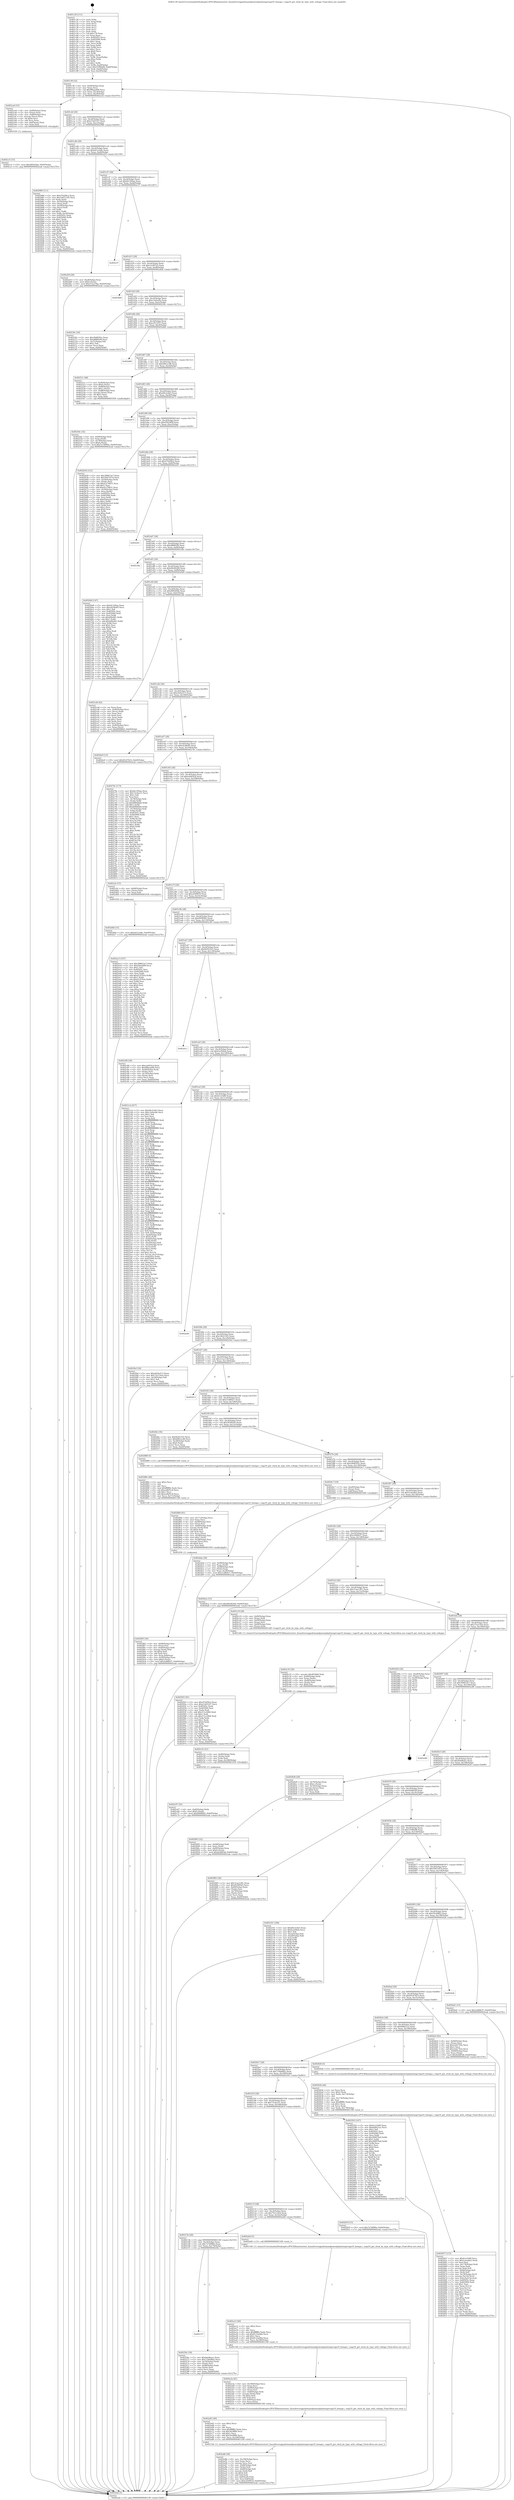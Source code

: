 digraph "0x401c30" {
  label = "0x401c30 (/mnt/c/Users/mathe/Desktop/tcc/POCII/binaries/extr_linuxdriversgpudrmamdpowerplayhwmgrvega10_hwmgr.c_vega10_get_clock_by_type_with_voltage_Final-ollvm.out::main(0))"
  labelloc = "t"
  node[shape=record]

  Entry [label="",width=0.3,height=0.3,shape=circle,fillcolor=black,style=filled]
  "0x401c9f" [label="{
     0x401c9f [32]\l
     | [instrs]\l
     &nbsp;&nbsp;0x401c9f \<+6\>: mov -0xb0(%rbp),%eax\l
     &nbsp;&nbsp;0x401ca5 \<+2\>: mov %eax,%ecx\l
     &nbsp;&nbsp;0x401ca7 \<+6\>: sub $0x98baad94,%ecx\l
     &nbsp;&nbsp;0x401cad \<+6\>: mov %eax,-0xc4(%rbp)\l
     &nbsp;&nbsp;0x401cb3 \<+6\>: mov %ecx,-0xc8(%rbp)\l
     &nbsp;&nbsp;0x401cb9 \<+6\>: je 0000000000402ca4 \<main+0x1074\>\l
  }"]
  "0x402ca4" [label="{
     0x402ca4 [33]\l
     | [instrs]\l
     &nbsp;&nbsp;0x402ca4 \<+4\>: mov -0x68(%rbp),%rax\l
     &nbsp;&nbsp;0x402ca8 \<+3\>: mov (%rax),%rax\l
     &nbsp;&nbsp;0x402cab \<+4\>: mov -0x40(%rbp),%rcx\l
     &nbsp;&nbsp;0x402caf \<+3\>: movslq (%rcx),%rcx\l
     &nbsp;&nbsp;0x402cb2 \<+4\>: shl $0x4,%rcx\l
     &nbsp;&nbsp;0x402cb6 \<+3\>: add %rcx,%rax\l
     &nbsp;&nbsp;0x402cb9 \<+4\>: mov 0x8(%rax),%rax\l
     &nbsp;&nbsp;0x402cbd \<+3\>: mov %rax,%rdi\l
     &nbsp;&nbsp;0x402cc0 \<+5\>: call 0000000000401030 \<free@plt\>\l
     | [calls]\l
     &nbsp;&nbsp;0x401030 \{1\} (unknown)\l
  }"]
  "0x401cbf" [label="{
     0x401cbf [28]\l
     | [instrs]\l
     &nbsp;&nbsp;0x401cbf \<+5\>: jmp 0000000000401cc4 \<main+0x94\>\l
     &nbsp;&nbsp;0x401cc4 \<+6\>: mov -0xc4(%rbp),%eax\l
     &nbsp;&nbsp;0x401cca \<+5\>: sub $0xa7a03147,%eax\l
     &nbsp;&nbsp;0x401ccf \<+6\>: mov %eax,-0xcc(%rbp)\l
     &nbsp;&nbsp;0x401cd5 \<+6\>: je 0000000000402980 \<main+0xd50\>\l
  }"]
  Exit [label="",width=0.3,height=0.3,shape=circle,fillcolor=black,style=filled,peripheries=2]
  "0x402980" [label="{
     0x402980 [111]\l
     | [instrs]\l
     &nbsp;&nbsp;0x402980 \<+5\>: mov $0xd742f9e2,%eax\l
     &nbsp;&nbsp;0x402985 \<+5\>: mov $0x14621165,%ecx\l
     &nbsp;&nbsp;0x40298a \<+2\>: xor %edx,%edx\l
     &nbsp;&nbsp;0x40298c \<+4\>: mov -0x50(%rbp),%rsi\l
     &nbsp;&nbsp;0x402990 \<+2\>: mov (%rsi),%edi\l
     &nbsp;&nbsp;0x402992 \<+4\>: mov -0x58(%rbp),%rsi\l
     &nbsp;&nbsp;0x402996 \<+2\>: cmp (%rsi),%edi\l
     &nbsp;&nbsp;0x402998 \<+4\>: setl %r8b\l
     &nbsp;&nbsp;0x40299c \<+4\>: and $0x1,%r8b\l
     &nbsp;&nbsp;0x4029a0 \<+4\>: mov %r8b,-0x29(%rbp)\l
     &nbsp;&nbsp;0x4029a4 \<+7\>: mov 0x40505c,%edi\l
     &nbsp;&nbsp;0x4029ab \<+8\>: mov 0x405060,%r9d\l
     &nbsp;&nbsp;0x4029b3 \<+3\>: sub $0x1,%edx\l
     &nbsp;&nbsp;0x4029b6 \<+3\>: mov %edi,%r10d\l
     &nbsp;&nbsp;0x4029b9 \<+3\>: add %edx,%r10d\l
     &nbsp;&nbsp;0x4029bc \<+4\>: imul %r10d,%edi\l
     &nbsp;&nbsp;0x4029c0 \<+3\>: and $0x1,%edi\l
     &nbsp;&nbsp;0x4029c3 \<+3\>: cmp $0x0,%edi\l
     &nbsp;&nbsp;0x4029c6 \<+4\>: sete %r8b\l
     &nbsp;&nbsp;0x4029ca \<+4\>: cmp $0xa,%r9d\l
     &nbsp;&nbsp;0x4029ce \<+4\>: setl %r11b\l
     &nbsp;&nbsp;0x4029d2 \<+3\>: mov %r8b,%bl\l
     &nbsp;&nbsp;0x4029d5 \<+3\>: and %r11b,%bl\l
     &nbsp;&nbsp;0x4029d8 \<+3\>: xor %r11b,%r8b\l
     &nbsp;&nbsp;0x4029db \<+3\>: or %r8b,%bl\l
     &nbsp;&nbsp;0x4029de \<+3\>: test $0x1,%bl\l
     &nbsp;&nbsp;0x4029e1 \<+3\>: cmovne %ecx,%eax\l
     &nbsp;&nbsp;0x4029e4 \<+6\>: mov %eax,-0xb0(%rbp)\l
     &nbsp;&nbsp;0x4029ea \<+5\>: jmp 0000000000402eab \<main+0x127b\>\l
  }"]
  "0x401cdb" [label="{
     0x401cdb [28]\l
     | [instrs]\l
     &nbsp;&nbsp;0x401cdb \<+5\>: jmp 0000000000401ce0 \<main+0xb0\>\l
     &nbsp;&nbsp;0x401ce0 \<+6\>: mov -0xc4(%rbp),%eax\l
     &nbsp;&nbsp;0x401ce6 \<+5\>: sub $0xb41a3a8c,%eax\l
     &nbsp;&nbsp;0x401ceb \<+6\>: mov %eax,-0xd0(%rbp)\l
     &nbsp;&nbsp;0x401cf1 \<+6\>: je 0000000000402d3f \<main+0x110f\>\l
  }"]
  "0x402d0d" [label="{
     0x402d0d [15]\l
     | [instrs]\l
     &nbsp;&nbsp;0x402d0d \<+10\>: movl $0xb41a3a8c,-0xb0(%rbp)\l
     &nbsp;&nbsp;0x402d17 \<+5\>: jmp 0000000000402eab \<main+0x127b\>\l
  }"]
  "0x402d3f" [label="{
     0x402d3f [28]\l
     | [instrs]\l
     &nbsp;&nbsp;0x402d3f \<+7\>: mov -0xa8(%rbp),%rax\l
     &nbsp;&nbsp;0x402d46 \<+6\>: movl $0x0,(%rax)\l
     &nbsp;&nbsp;0x402d4c \<+10\>: movl $0x37ea15ba,-0xb0(%rbp)\l
     &nbsp;&nbsp;0x402d56 \<+5\>: jmp 0000000000402eab \<main+0x127b\>\l
  }"]
  "0x401cf7" [label="{
     0x401cf7 [28]\l
     | [instrs]\l
     &nbsp;&nbsp;0x401cf7 \<+5\>: jmp 0000000000401cfc \<main+0xcc\>\l
     &nbsp;&nbsp;0x401cfc \<+6\>: mov -0xc4(%rbp),%eax\l
     &nbsp;&nbsp;0x401d02 \<+5\>: sub $0xbfc100aa,%eax\l
     &nbsp;&nbsp;0x401d07 \<+6\>: mov %eax,-0xd4(%rbp)\l
     &nbsp;&nbsp;0x401d0d \<+6\>: je 0000000000402e37 \<main+0x1207\>\l
  }"]
  "0x402cc5" [label="{
     0x402cc5 [15]\l
     | [instrs]\l
     &nbsp;&nbsp;0x402cc5 \<+10\>: movl $0xd9f5d5bb,-0xb0(%rbp)\l
     &nbsp;&nbsp;0x402ccf \<+5\>: jmp 0000000000402eab \<main+0x127b\>\l
  }"]
  "0x402e37" [label="{
     0x402e37\l
  }", style=dashed]
  "0x401d13" [label="{
     0x401d13 [28]\l
     | [instrs]\l
     &nbsp;&nbsp;0x401d13 \<+5\>: jmp 0000000000401d18 \<main+0xe8\>\l
     &nbsp;&nbsp;0x401d18 \<+6\>: mov -0xc4(%rbp),%eax\l
     &nbsp;&nbsp;0x401d1e \<+5\>: sub $0xc2c907a5,%eax\l
     &nbsp;&nbsp;0x401d23 \<+6\>: mov %eax,-0xd8(%rbp)\l
     &nbsp;&nbsp;0x401d29 \<+6\>: je 00000000004024b8 \<main+0x888\>\l
  }"]
  "0x402c67" [label="{
     0x402c67 [25]\l
     | [instrs]\l
     &nbsp;&nbsp;0x402c67 \<+4\>: mov -0x40(%rbp),%rdx\l
     &nbsp;&nbsp;0x402c6b \<+6\>: movl $0x0,(%rdx)\l
     &nbsp;&nbsp;0x402c71 \<+10\>: movl $0xf009f0b5,-0xb0(%rbp)\l
     &nbsp;&nbsp;0x402c7b \<+5\>: jmp 0000000000402eab \<main+0x127b\>\l
  }"]
  "0x4024b8" [label="{
     0x4024b8\l
  }", style=dashed]
  "0x401d2f" [label="{
     0x401d2f [28]\l
     | [instrs]\l
     &nbsp;&nbsp;0x401d2f \<+5\>: jmp 0000000000401d34 \<main+0x104\>\l
     &nbsp;&nbsp;0x401d34 \<+6\>: mov -0xc4(%rbp),%eax\l
     &nbsp;&nbsp;0x401d3a \<+5\>: sub $0xc3e0ee8e,%eax\l
     &nbsp;&nbsp;0x401d3f \<+6\>: mov %eax,-0xdc(%rbp)\l
     &nbsp;&nbsp;0x401d45 \<+6\>: je 000000000040236c \<main+0x73c\>\l
  }"]
  "0x402c52" [label="{
     0x402c52 [21]\l
     | [instrs]\l
     &nbsp;&nbsp;0x402c52 \<+4\>: mov -0x80(%rbp),%rdx\l
     &nbsp;&nbsp;0x402c56 \<+3\>: mov (%rdx),%rdx\l
     &nbsp;&nbsp;0x402c59 \<+3\>: mov %rdx,%rdi\l
     &nbsp;&nbsp;0x402c5c \<+6\>: mov %eax,-0x188(%rbp)\l
     &nbsp;&nbsp;0x402c62 \<+5\>: call 0000000000401030 \<free@plt\>\l
     | [calls]\l
     &nbsp;&nbsp;0x401030 \{1\} (unknown)\l
  }"]
  "0x40236c" [label="{
     0x40236c [30]\l
     | [instrs]\l
     &nbsp;&nbsp;0x40236c \<+5\>: mov $0x28d8593c,%eax\l
     &nbsp;&nbsp;0x402371 \<+5\>: mov $0xd8f692f9,%ecx\l
     &nbsp;&nbsp;0x402376 \<+3\>: mov -0x31(%rbp),%dl\l
     &nbsp;&nbsp;0x402379 \<+3\>: test $0x1,%dl\l
     &nbsp;&nbsp;0x40237c \<+3\>: cmovne %ecx,%eax\l
     &nbsp;&nbsp;0x40237f \<+6\>: mov %eax,-0xb0(%rbp)\l
     &nbsp;&nbsp;0x402385 \<+5\>: jmp 0000000000402eab \<main+0x127b\>\l
  }"]
  "0x401d4b" [label="{
     0x401d4b [28]\l
     | [instrs]\l
     &nbsp;&nbsp;0x401d4b \<+5\>: jmp 0000000000401d50 \<main+0x120\>\l
     &nbsp;&nbsp;0x401d50 \<+6\>: mov -0xc4(%rbp),%eax\l
     &nbsp;&nbsp;0x401d56 \<+5\>: sub $0xcd512f37,%eax\l
     &nbsp;&nbsp;0x401d5b \<+6\>: mov %eax,-0xe0(%rbp)\l
     &nbsp;&nbsp;0x401d61 \<+6\>: je 0000000000402db8 \<main+0x1188\>\l
  }"]
  "0x402c35" [label="{
     0x402c35 [29]\l
     | [instrs]\l
     &nbsp;&nbsp;0x402c35 \<+10\>: movabs $0x4030b6,%rdi\l
     &nbsp;&nbsp;0x402c3f \<+4\>: mov -0x48(%rbp),%rdx\l
     &nbsp;&nbsp;0x402c43 \<+2\>: mov %eax,(%rdx)\l
     &nbsp;&nbsp;0x402c45 \<+4\>: mov -0x48(%rbp),%rdx\l
     &nbsp;&nbsp;0x402c49 \<+2\>: mov (%rdx),%esi\l
     &nbsp;&nbsp;0x402c4b \<+2\>: mov $0x0,%al\l
     &nbsp;&nbsp;0x402c4d \<+5\>: call 0000000000401040 \<printf@plt\>\l
     | [calls]\l
     &nbsp;&nbsp;0x401040 \{1\} (unknown)\l
  }"]
  "0x402db8" [label="{
     0x402db8\l
  }", style=dashed]
  "0x401d67" [label="{
     0x401d67 [28]\l
     | [instrs]\l
     &nbsp;&nbsp;0x401d67 \<+5\>: jmp 0000000000401d6c \<main+0x13c\>\l
     &nbsp;&nbsp;0x401d6c \<+6\>: mov -0xc4(%rbp),%eax\l
     &nbsp;&nbsp;0x401d72 \<+5\>: sub $0xd06cecd6,%eax\l
     &nbsp;&nbsp;0x401d77 \<+6\>: mov %eax,-0xe4(%rbp)\l
     &nbsp;&nbsp;0x401d7d \<+6\>: je 000000000040251c \<main+0x8ec\>\l
  }"]
  "0x402a8b" [label="{
     0x402a8b [56]\l
     | [instrs]\l
     &nbsp;&nbsp;0x402a8b \<+6\>: mov -0x184(%rbp),%ecx\l
     &nbsp;&nbsp;0x402a91 \<+3\>: imul %eax,%ecx\l
     &nbsp;&nbsp;0x402a94 \<+3\>: movslq %ecx,%rsi\l
     &nbsp;&nbsp;0x402a97 \<+4\>: mov -0x68(%rbp),%rdi\l
     &nbsp;&nbsp;0x402a9b \<+3\>: mov (%rdi),%rdi\l
     &nbsp;&nbsp;0x402a9e \<+4\>: mov -0x60(%rbp),%r8\l
     &nbsp;&nbsp;0x402aa2 \<+3\>: movslq (%r8),%r8\l
     &nbsp;&nbsp;0x402aa5 \<+4\>: shl $0x4,%r8\l
     &nbsp;&nbsp;0x402aa9 \<+3\>: add %r8,%rdi\l
     &nbsp;&nbsp;0x402aac \<+4\>: mov 0x8(%rdi),%rdi\l
     &nbsp;&nbsp;0x402ab0 \<+4\>: mov %rsi,0x8(%rdi)\l
     &nbsp;&nbsp;0x402ab4 \<+10\>: movl $0xed59f010,-0xb0(%rbp)\l
     &nbsp;&nbsp;0x402abe \<+5\>: jmp 0000000000402eab \<main+0x127b\>\l
  }"]
  "0x40251c" [label="{
     0x40251c [48]\l
     | [instrs]\l
     &nbsp;&nbsp;0x40251c \<+7\>: mov -0x90(%rbp),%rax\l
     &nbsp;&nbsp;0x402523 \<+6\>: movl $0x0,(%rax)\l
     &nbsp;&nbsp;0x402529 \<+7\>: mov -0x88(%rbp),%rax\l
     &nbsp;&nbsp;0x402530 \<+6\>: movl $0x1,(%rax)\l
     &nbsp;&nbsp;0x402536 \<+7\>: mov -0x88(%rbp),%rax\l
     &nbsp;&nbsp;0x40253d \<+3\>: movslq (%rax),%rax\l
     &nbsp;&nbsp;0x402540 \<+4\>: shl $0x3,%rax\l
     &nbsp;&nbsp;0x402544 \<+3\>: mov %rax,%rdi\l
     &nbsp;&nbsp;0x402547 \<+5\>: call 0000000000401050 \<malloc@plt\>\l
     | [calls]\l
     &nbsp;&nbsp;0x401050 \{1\} (unknown)\l
  }"]
  "0x401d83" [label="{
     0x401d83 [28]\l
     | [instrs]\l
     &nbsp;&nbsp;0x401d83 \<+5\>: jmp 0000000000401d88 \<main+0x158\>\l
     &nbsp;&nbsp;0x401d88 \<+6\>: mov -0xc4(%rbp),%eax\l
     &nbsp;&nbsp;0x401d8e \<+5\>: sub $0xd0e3cbb3,%eax\l
     &nbsp;&nbsp;0x401d93 \<+6\>: mov %eax,-0xe8(%rbp)\l
     &nbsp;&nbsp;0x401d99 \<+6\>: je 0000000000402d73 \<main+0x1143\>\l
  }"]
  "0x402a63" [label="{
     0x402a63 [40]\l
     | [instrs]\l
     &nbsp;&nbsp;0x402a63 \<+5\>: mov $0x2,%ecx\l
     &nbsp;&nbsp;0x402a68 \<+1\>: cltd\l
     &nbsp;&nbsp;0x402a69 \<+2\>: idiv %ecx\l
     &nbsp;&nbsp;0x402a6b \<+6\>: imul $0xfffffffe,%edx,%ecx\l
     &nbsp;&nbsp;0x402a71 \<+6\>: sub $0x56c8fff4,%ecx\l
     &nbsp;&nbsp;0x402a77 \<+3\>: add $0x1,%ecx\l
     &nbsp;&nbsp;0x402a7a \<+6\>: add $0x56c8fff4,%ecx\l
     &nbsp;&nbsp;0x402a80 \<+6\>: mov %ecx,-0x184(%rbp)\l
     &nbsp;&nbsp;0x402a86 \<+5\>: call 0000000000401160 \<next_i\>\l
     | [calls]\l
     &nbsp;&nbsp;0x401160 \{1\} (/mnt/c/Users/mathe/Desktop/tcc/POCII/binaries/extr_linuxdriversgpudrmamdpowerplayhwmgrvega10_hwmgr.c_vega10_get_clock_by_type_with_voltage_Final-ollvm.out::next_i)\l
  }"]
  "0x402d73" [label="{
     0x402d73\l
  }", style=dashed]
  "0x401d9f" [label="{
     0x401d9f [28]\l
     | [instrs]\l
     &nbsp;&nbsp;0x401d9f \<+5\>: jmp 0000000000401da4 \<main+0x174\>\l
     &nbsp;&nbsp;0x401da4 \<+6\>: mov -0xc4(%rbp),%eax\l
     &nbsp;&nbsp;0x401daa \<+5\>: sub $0xd562df9f,%eax\l
     &nbsp;&nbsp;0x401daf \<+6\>: mov %eax,-0xec(%rbp)\l
     &nbsp;&nbsp;0x401db5 \<+6\>: je 0000000000402b56 \<main+0xf26\>\l
  }"]
  "0x402a3a" [label="{
     0x402a3a [41]\l
     | [instrs]\l
     &nbsp;&nbsp;0x402a3a \<+6\>: mov -0x180(%rbp),%ecx\l
     &nbsp;&nbsp;0x402a40 \<+3\>: imul %eax,%ecx\l
     &nbsp;&nbsp;0x402a43 \<+4\>: mov -0x68(%rbp),%rsi\l
     &nbsp;&nbsp;0x402a47 \<+3\>: mov (%rsi),%rsi\l
     &nbsp;&nbsp;0x402a4a \<+4\>: mov -0x60(%rbp),%rdi\l
     &nbsp;&nbsp;0x402a4e \<+3\>: movslq (%rdi),%rdi\l
     &nbsp;&nbsp;0x402a51 \<+4\>: shl $0x4,%rdi\l
     &nbsp;&nbsp;0x402a55 \<+3\>: add %rdi,%rsi\l
     &nbsp;&nbsp;0x402a58 \<+4\>: mov 0x8(%rsi),%rsi\l
     &nbsp;&nbsp;0x402a5c \<+2\>: mov %ecx,(%rsi)\l
     &nbsp;&nbsp;0x402a5e \<+5\>: call 0000000000401160 \<next_i\>\l
     | [calls]\l
     &nbsp;&nbsp;0x401160 \{1\} (/mnt/c/Users/mathe/Desktop/tcc/POCII/binaries/extr_linuxdriversgpudrmamdpowerplayhwmgrvega10_hwmgr.c_vega10_get_clock_by_type_with_voltage_Final-ollvm.out::next_i)\l
  }"]
  "0x402b56" [label="{
     0x402b56 [123]\l
     | [instrs]\l
     &nbsp;&nbsp;0x402b56 \<+5\>: mov $0x399623e7,%eax\l
     &nbsp;&nbsp;0x402b5b \<+5\>: mov $0x5947e67d,%ecx\l
     &nbsp;&nbsp;0x402b60 \<+4\>: mov -0x50(%rbp),%rdx\l
     &nbsp;&nbsp;0x402b64 \<+2\>: mov (%rdx),%esi\l
     &nbsp;&nbsp;0x402b66 \<+6\>: sub $0xd1e76831,%esi\l
     &nbsp;&nbsp;0x402b6c \<+3\>: add $0x1,%esi\l
     &nbsp;&nbsp;0x402b6f \<+6\>: add $0xd1e76831,%esi\l
     &nbsp;&nbsp;0x402b75 \<+4\>: mov -0x50(%rbp),%rdx\l
     &nbsp;&nbsp;0x402b79 \<+2\>: mov %esi,(%rdx)\l
     &nbsp;&nbsp;0x402b7b \<+7\>: mov 0x40505c,%esi\l
     &nbsp;&nbsp;0x402b82 \<+7\>: mov 0x405060,%edi\l
     &nbsp;&nbsp;0x402b89 \<+3\>: mov %esi,%r8d\l
     &nbsp;&nbsp;0x402b8c \<+7\>: sub $0x92dee2e5,%r8d\l
     &nbsp;&nbsp;0x402b93 \<+4\>: sub $0x1,%r8d\l
     &nbsp;&nbsp;0x402b97 \<+7\>: add $0x92dee2e5,%r8d\l
     &nbsp;&nbsp;0x402b9e \<+4\>: imul %r8d,%esi\l
     &nbsp;&nbsp;0x402ba2 \<+3\>: and $0x1,%esi\l
     &nbsp;&nbsp;0x402ba5 \<+3\>: cmp $0x0,%esi\l
     &nbsp;&nbsp;0x402ba8 \<+4\>: sete %r9b\l
     &nbsp;&nbsp;0x402bac \<+3\>: cmp $0xa,%edi\l
     &nbsp;&nbsp;0x402baf \<+4\>: setl %r10b\l
     &nbsp;&nbsp;0x402bb3 \<+3\>: mov %r9b,%r11b\l
     &nbsp;&nbsp;0x402bb6 \<+3\>: and %r10b,%r11b\l
     &nbsp;&nbsp;0x402bb9 \<+3\>: xor %r10b,%r9b\l
     &nbsp;&nbsp;0x402bbc \<+3\>: or %r9b,%r11b\l
     &nbsp;&nbsp;0x402bbf \<+4\>: test $0x1,%r11b\l
     &nbsp;&nbsp;0x402bc3 \<+3\>: cmovne %ecx,%eax\l
     &nbsp;&nbsp;0x402bc6 \<+6\>: mov %eax,-0xb0(%rbp)\l
     &nbsp;&nbsp;0x402bcc \<+5\>: jmp 0000000000402eab \<main+0x127b\>\l
  }"]
  "0x401dbb" [label="{
     0x401dbb [28]\l
     | [instrs]\l
     &nbsp;&nbsp;0x401dbb \<+5\>: jmp 0000000000401dc0 \<main+0x190\>\l
     &nbsp;&nbsp;0x401dc0 \<+6\>: mov -0xc4(%rbp),%eax\l
     &nbsp;&nbsp;0x401dc6 \<+5\>: sub $0xd742f9e2,%eax\l
     &nbsp;&nbsp;0x401dcb \<+6\>: mov %eax,-0xf0(%rbp)\l
     &nbsp;&nbsp;0x401dd1 \<+6\>: je 0000000000402e61 \<main+0x1231\>\l
  }"]
  "0x402a12" [label="{
     0x402a12 [40]\l
     | [instrs]\l
     &nbsp;&nbsp;0x402a12 \<+5\>: mov $0x2,%ecx\l
     &nbsp;&nbsp;0x402a17 \<+1\>: cltd\l
     &nbsp;&nbsp;0x402a18 \<+2\>: idiv %ecx\l
     &nbsp;&nbsp;0x402a1a \<+6\>: imul $0xfffffffe,%edx,%ecx\l
     &nbsp;&nbsp;0x402a20 \<+6\>: sub $0x8133a0b6,%ecx\l
     &nbsp;&nbsp;0x402a26 \<+3\>: add $0x1,%ecx\l
     &nbsp;&nbsp;0x402a29 \<+6\>: add $0x8133a0b6,%ecx\l
     &nbsp;&nbsp;0x402a2f \<+6\>: mov %ecx,-0x180(%rbp)\l
     &nbsp;&nbsp;0x402a35 \<+5\>: call 0000000000401160 \<next_i\>\l
     | [calls]\l
     &nbsp;&nbsp;0x401160 \{1\} (/mnt/c/Users/mathe/Desktop/tcc/POCII/binaries/extr_linuxdriversgpudrmamdpowerplayhwmgrvega10_hwmgr.c_vega10_get_clock_by_type_with_voltage_Final-ollvm.out::next_i)\l
  }"]
  "0x402e61" [label="{
     0x402e61\l
  }", style=dashed]
  "0x401dd7" [label="{
     0x401dd7 [28]\l
     | [instrs]\l
     &nbsp;&nbsp;0x401dd7 \<+5\>: jmp 0000000000401ddc \<main+0x1ac\>\l
     &nbsp;&nbsp;0x401ddc \<+6\>: mov -0xc4(%rbp),%eax\l
     &nbsp;&nbsp;0x401de2 \<+5\>: sub $0xd8f692f9,%eax\l
     &nbsp;&nbsp;0x401de7 \<+6\>: mov %eax,-0xf4(%rbp)\l
     &nbsp;&nbsp;0x401ded \<+6\>: je 000000000040238a \<main+0x75a\>\l
  }"]
  "0x4028f3" [label="{
     0x4028f3 [50]\l
     | [instrs]\l
     &nbsp;&nbsp;0x4028f3 \<+4\>: mov -0x68(%rbp),%rsi\l
     &nbsp;&nbsp;0x4028f7 \<+3\>: mov (%rsi),%rsi\l
     &nbsp;&nbsp;0x4028fa \<+4\>: mov -0x60(%rbp),%rdi\l
     &nbsp;&nbsp;0x4028fe \<+3\>: movslq (%rdi),%rdi\l
     &nbsp;&nbsp;0x402901 \<+4\>: shl $0x4,%rdi\l
     &nbsp;&nbsp;0x402905 \<+3\>: add %rdi,%rsi\l
     &nbsp;&nbsp;0x402908 \<+4\>: mov %rax,0x8(%rsi)\l
     &nbsp;&nbsp;0x40290c \<+4\>: mov -0x50(%rbp),%rax\l
     &nbsp;&nbsp;0x402910 \<+6\>: movl $0x0,(%rax)\l
     &nbsp;&nbsp;0x402916 \<+10\>: movl $0x2e868cf7,-0xb0(%rbp)\l
     &nbsp;&nbsp;0x402920 \<+5\>: jmp 0000000000402eab \<main+0x127b\>\l
  }"]
  "0x40238a" [label="{
     0x40238a\l
  }", style=dashed]
  "0x401df3" [label="{
     0x401df3 [28]\l
     | [instrs]\l
     &nbsp;&nbsp;0x401df3 \<+5\>: jmp 0000000000401df8 \<main+0x1c8\>\l
     &nbsp;&nbsp;0x401df8 \<+6\>: mov -0xc4(%rbp),%eax\l
     &nbsp;&nbsp;0x401dfe \<+5\>: sub $0xd9e062d0,%eax\l
     &nbsp;&nbsp;0x401e03 \<+6\>: mov %eax,-0xf8(%rbp)\l
     &nbsp;&nbsp;0x401e09 \<+6\>: je 00000000004026d9 \<main+0xaa9\>\l
  }"]
  "0x4028b6" [label="{
     0x4028b6 [61]\l
     | [instrs]\l
     &nbsp;&nbsp;0x4028b6 \<+6\>: mov -0x17c(%rbp),%ecx\l
     &nbsp;&nbsp;0x4028bc \<+3\>: imul %eax,%ecx\l
     &nbsp;&nbsp;0x4028bf \<+4\>: mov -0x68(%rbp),%rsi\l
     &nbsp;&nbsp;0x4028c3 \<+3\>: mov (%rsi),%rsi\l
     &nbsp;&nbsp;0x4028c6 \<+4\>: mov -0x60(%rbp),%rdi\l
     &nbsp;&nbsp;0x4028ca \<+3\>: movslq (%rdi),%rdi\l
     &nbsp;&nbsp;0x4028cd \<+4\>: shl $0x4,%rdi\l
     &nbsp;&nbsp;0x4028d1 \<+3\>: add %rdi,%rsi\l
     &nbsp;&nbsp;0x4028d4 \<+2\>: mov %ecx,(%rsi)\l
     &nbsp;&nbsp;0x4028d6 \<+4\>: mov -0x58(%rbp),%rsi\l
     &nbsp;&nbsp;0x4028da \<+6\>: movl $0x1,(%rsi)\l
     &nbsp;&nbsp;0x4028e0 \<+4\>: mov -0x58(%rbp),%rsi\l
     &nbsp;&nbsp;0x4028e4 \<+3\>: movslq (%rsi),%rsi\l
     &nbsp;&nbsp;0x4028e7 \<+4\>: shl $0x4,%rsi\l
     &nbsp;&nbsp;0x4028eb \<+3\>: mov %rsi,%rdi\l
     &nbsp;&nbsp;0x4028ee \<+5\>: call 0000000000401050 \<malloc@plt\>\l
     | [calls]\l
     &nbsp;&nbsp;0x401050 \{1\} (unknown)\l
  }"]
  "0x4026d9" [label="{
     0x4026d9 [147]\l
     | [instrs]\l
     &nbsp;&nbsp;0x4026d9 \<+5\>: mov $0xbfc100aa,%eax\l
     &nbsp;&nbsp;0x4026de \<+5\>: mov $0xe429fe85,%ecx\l
     &nbsp;&nbsp;0x4026e3 \<+2\>: mov $0x1,%dl\l
     &nbsp;&nbsp;0x4026e5 \<+7\>: mov 0x40505c,%esi\l
     &nbsp;&nbsp;0x4026ec \<+7\>: mov 0x405060,%edi\l
     &nbsp;&nbsp;0x4026f3 \<+3\>: mov %esi,%r8d\l
     &nbsp;&nbsp;0x4026f6 \<+7\>: sub $0xbf9e061,%r8d\l
     &nbsp;&nbsp;0x4026fd \<+4\>: sub $0x1,%r8d\l
     &nbsp;&nbsp;0x402701 \<+7\>: add $0xbf9e061,%r8d\l
     &nbsp;&nbsp;0x402708 \<+4\>: imul %r8d,%esi\l
     &nbsp;&nbsp;0x40270c \<+3\>: and $0x1,%esi\l
     &nbsp;&nbsp;0x40270f \<+3\>: cmp $0x0,%esi\l
     &nbsp;&nbsp;0x402712 \<+4\>: sete %r9b\l
     &nbsp;&nbsp;0x402716 \<+3\>: cmp $0xa,%edi\l
     &nbsp;&nbsp;0x402719 \<+4\>: setl %r10b\l
     &nbsp;&nbsp;0x40271d \<+3\>: mov %r9b,%r11b\l
     &nbsp;&nbsp;0x402720 \<+4\>: xor $0xff,%r11b\l
     &nbsp;&nbsp;0x402724 \<+3\>: mov %r10b,%bl\l
     &nbsp;&nbsp;0x402727 \<+3\>: xor $0xff,%bl\l
     &nbsp;&nbsp;0x40272a \<+3\>: xor $0x1,%dl\l
     &nbsp;&nbsp;0x40272d \<+3\>: mov %r11b,%r14b\l
     &nbsp;&nbsp;0x402730 \<+4\>: and $0xff,%r14b\l
     &nbsp;&nbsp;0x402734 \<+3\>: and %dl,%r9b\l
     &nbsp;&nbsp;0x402737 \<+3\>: mov %bl,%r15b\l
     &nbsp;&nbsp;0x40273a \<+4\>: and $0xff,%r15b\l
     &nbsp;&nbsp;0x40273e \<+3\>: and %dl,%r10b\l
     &nbsp;&nbsp;0x402741 \<+3\>: or %r9b,%r14b\l
     &nbsp;&nbsp;0x402744 \<+3\>: or %r10b,%r15b\l
     &nbsp;&nbsp;0x402747 \<+3\>: xor %r15b,%r14b\l
     &nbsp;&nbsp;0x40274a \<+3\>: or %bl,%r11b\l
     &nbsp;&nbsp;0x40274d \<+4\>: xor $0xff,%r11b\l
     &nbsp;&nbsp;0x402751 \<+3\>: or $0x1,%dl\l
     &nbsp;&nbsp;0x402754 \<+3\>: and %dl,%r11b\l
     &nbsp;&nbsp;0x402757 \<+3\>: or %r11b,%r14b\l
     &nbsp;&nbsp;0x40275a \<+4\>: test $0x1,%r14b\l
     &nbsp;&nbsp;0x40275e \<+3\>: cmovne %ecx,%eax\l
     &nbsp;&nbsp;0x402761 \<+6\>: mov %eax,-0xb0(%rbp)\l
     &nbsp;&nbsp;0x402767 \<+5\>: jmp 0000000000402eab \<main+0x127b\>\l
  }"]
  "0x401e0f" [label="{
     0x401e0f [28]\l
     | [instrs]\l
     &nbsp;&nbsp;0x401e0f \<+5\>: jmp 0000000000401e14 \<main+0x1e4\>\l
     &nbsp;&nbsp;0x401e14 \<+6\>: mov -0xc4(%rbp),%eax\l
     &nbsp;&nbsp;0x401e1a \<+5\>: sub $0xd9f5d5bb,%eax\l
     &nbsp;&nbsp;0x401e1f \<+6\>: mov %eax,-0xfc(%rbp)\l
     &nbsp;&nbsp;0x401e25 \<+6\>: je 0000000000402cd4 \<main+0x10a4\>\l
  }"]
  "0x40288e" [label="{
     0x40288e [40]\l
     | [instrs]\l
     &nbsp;&nbsp;0x40288e \<+5\>: mov $0x2,%ecx\l
     &nbsp;&nbsp;0x402893 \<+1\>: cltd\l
     &nbsp;&nbsp;0x402894 \<+2\>: idiv %ecx\l
     &nbsp;&nbsp;0x402896 \<+6\>: imul $0xfffffffe,%edx,%ecx\l
     &nbsp;&nbsp;0x40289c \<+6\>: sub $0xeafb91c8,%ecx\l
     &nbsp;&nbsp;0x4028a2 \<+3\>: add $0x1,%ecx\l
     &nbsp;&nbsp;0x4028a5 \<+6\>: add $0xeafb91c8,%ecx\l
     &nbsp;&nbsp;0x4028ab \<+6\>: mov %ecx,-0x17c(%rbp)\l
     &nbsp;&nbsp;0x4028b1 \<+5\>: call 0000000000401160 \<next_i\>\l
     | [calls]\l
     &nbsp;&nbsp;0x401160 \{1\} (/mnt/c/Users/mathe/Desktop/tcc/POCII/binaries/extr_linuxdriversgpudrmamdpowerplayhwmgrvega10_hwmgr.c_vega10_get_clock_by_type_with_voltage_Final-ollvm.out::next_i)\l
  }"]
  "0x402cd4" [label="{
     0x402cd4 [42]\l
     | [instrs]\l
     &nbsp;&nbsp;0x402cd4 \<+2\>: xor %eax,%eax\l
     &nbsp;&nbsp;0x402cd6 \<+4\>: mov -0x40(%rbp),%rcx\l
     &nbsp;&nbsp;0x402cda \<+2\>: mov (%rcx),%edx\l
     &nbsp;&nbsp;0x402cdc \<+2\>: mov %eax,%esi\l
     &nbsp;&nbsp;0x402cde \<+2\>: sub %edx,%esi\l
     &nbsp;&nbsp;0x402ce0 \<+2\>: mov %eax,%edx\l
     &nbsp;&nbsp;0x402ce2 \<+3\>: sub $0x1,%edx\l
     &nbsp;&nbsp;0x402ce5 \<+2\>: add %edx,%esi\l
     &nbsp;&nbsp;0x402ce7 \<+2\>: sub %esi,%eax\l
     &nbsp;&nbsp;0x402ce9 \<+4\>: mov -0x40(%rbp),%rcx\l
     &nbsp;&nbsp;0x402ced \<+2\>: mov %eax,(%rcx)\l
     &nbsp;&nbsp;0x402cef \<+10\>: movl $0xf009f0b5,-0xb0(%rbp)\l
     &nbsp;&nbsp;0x402cf9 \<+5\>: jmp 0000000000402eab \<main+0x127b\>\l
  }"]
  "0x401e2b" [label="{
     0x401e2b [28]\l
     | [instrs]\l
     &nbsp;&nbsp;0x401e2b \<+5\>: jmp 0000000000401e30 \<main+0x200\>\l
     &nbsp;&nbsp;0x401e30 \<+6\>: mov -0xc4(%rbp),%eax\l
     &nbsp;&nbsp;0x401e36 \<+5\>: sub $0xe024a513,%eax\l
     &nbsp;&nbsp;0x401e3b \<+6\>: mov %eax,-0x100(%rbp)\l
     &nbsp;&nbsp;0x401e41 \<+6\>: je 0000000000402be0 \<main+0xfb0\>\l
  }"]
  "0x402845" [label="{
     0x402845 [32]\l
     | [instrs]\l
     &nbsp;&nbsp;0x402845 \<+4\>: mov -0x68(%rbp),%rdi\l
     &nbsp;&nbsp;0x402849 \<+3\>: mov %rax,(%rdi)\l
     &nbsp;&nbsp;0x40284c \<+4\>: mov -0x60(%rbp),%rax\l
     &nbsp;&nbsp;0x402850 \<+6\>: movl $0x0,(%rax)\l
     &nbsp;&nbsp;0x402856 \<+10\>: movl $0x4efd65df,-0xb0(%rbp)\l
     &nbsp;&nbsp;0x402860 \<+5\>: jmp 0000000000402eab \<main+0x127b\>\l
  }"]
  "0x402be0" [label="{
     0x402be0 [15]\l
     | [instrs]\l
     &nbsp;&nbsp;0x402be0 \<+10\>: movl $0x65c07b53,-0xb0(%rbp)\l
     &nbsp;&nbsp;0x402bea \<+5\>: jmp 0000000000402eab \<main+0x127b\>\l
  }"]
  "0x401e47" [label="{
     0x401e47 [28]\l
     | [instrs]\l
     &nbsp;&nbsp;0x401e47 \<+5\>: jmp 0000000000401e4c \<main+0x21c\>\l
     &nbsp;&nbsp;0x401e4c \<+6\>: mov -0xc4(%rbp),%eax\l
     &nbsp;&nbsp;0x401e52 \<+5\>: sub $0xe429fe85,%eax\l
     &nbsp;&nbsp;0x401e57 \<+6\>: mov %eax,-0x104(%rbp)\l
     &nbsp;&nbsp;0x401e5d \<+6\>: je 000000000040276c \<main+0xb3c\>\l
  }"]
  "0x402657" [label="{
     0x402657 [115]\l
     | [instrs]\l
     &nbsp;&nbsp;0x402657 \<+5\>: mov $0xfe1e54f6,%ecx\l
     &nbsp;&nbsp;0x40265c \<+5\>: mov $0x2cdca8e2,%edx\l
     &nbsp;&nbsp;0x402661 \<+2\>: xor %esi,%esi\l
     &nbsp;&nbsp;0x402663 \<+6\>: mov -0x178(%rbp),%edi\l
     &nbsp;&nbsp;0x402669 \<+3\>: imul %eax,%edi\l
     &nbsp;&nbsp;0x40266c \<+3\>: movslq %edi,%r8\l
     &nbsp;&nbsp;0x40266f \<+4\>: mov -0x80(%rbp),%r9\l
     &nbsp;&nbsp;0x402673 \<+3\>: mov (%r9),%r9\l
     &nbsp;&nbsp;0x402676 \<+4\>: mov -0x78(%rbp),%r10\l
     &nbsp;&nbsp;0x40267a \<+3\>: movslq (%r10),%r10\l
     &nbsp;&nbsp;0x40267d \<+4\>: mov %r8,(%r9,%r10,8)\l
     &nbsp;&nbsp;0x402681 \<+7\>: mov 0x40505c,%eax\l
     &nbsp;&nbsp;0x402688 \<+7\>: mov 0x405060,%edi\l
     &nbsp;&nbsp;0x40268f \<+3\>: sub $0x1,%esi\l
     &nbsp;&nbsp;0x402692 \<+3\>: mov %eax,%r11d\l
     &nbsp;&nbsp;0x402695 \<+3\>: add %esi,%r11d\l
     &nbsp;&nbsp;0x402698 \<+4\>: imul %r11d,%eax\l
     &nbsp;&nbsp;0x40269c \<+3\>: and $0x1,%eax\l
     &nbsp;&nbsp;0x40269f \<+3\>: cmp $0x0,%eax\l
     &nbsp;&nbsp;0x4026a2 \<+3\>: sete %bl\l
     &nbsp;&nbsp;0x4026a5 \<+3\>: cmp $0xa,%edi\l
     &nbsp;&nbsp;0x4026a8 \<+4\>: setl %r14b\l
     &nbsp;&nbsp;0x4026ac \<+3\>: mov %bl,%r15b\l
     &nbsp;&nbsp;0x4026af \<+3\>: and %r14b,%r15b\l
     &nbsp;&nbsp;0x4026b2 \<+3\>: xor %r14b,%bl\l
     &nbsp;&nbsp;0x4026b5 \<+3\>: or %bl,%r15b\l
     &nbsp;&nbsp;0x4026b8 \<+4\>: test $0x1,%r15b\l
     &nbsp;&nbsp;0x4026bc \<+3\>: cmovne %edx,%ecx\l
     &nbsp;&nbsp;0x4026bf \<+6\>: mov %ecx,-0xb0(%rbp)\l
     &nbsp;&nbsp;0x4026c5 \<+5\>: jmp 0000000000402eab \<main+0x127b\>\l
  }"]
  "0x40276c" [label="{
     0x40276c [173]\l
     | [instrs]\l
     &nbsp;&nbsp;0x40276c \<+5\>: mov $0xbfc100aa,%eax\l
     &nbsp;&nbsp;0x402771 \<+5\>: mov $0x72c4ac51,%ecx\l
     &nbsp;&nbsp;0x402776 \<+2\>: mov $0x1,%dl\l
     &nbsp;&nbsp;0x402778 \<+2\>: xor %esi,%esi\l
     &nbsp;&nbsp;0x40277a \<+4\>: mov -0x78(%rbp),%rdi\l
     &nbsp;&nbsp;0x40277e \<+3\>: mov (%rdi),%r8d\l
     &nbsp;&nbsp;0x402781 \<+7\>: sub $0x6f99dbb6,%r8d\l
     &nbsp;&nbsp;0x402788 \<+4\>: add $0x1,%r8d\l
     &nbsp;&nbsp;0x40278c \<+7\>: add $0x6f99dbb6,%r8d\l
     &nbsp;&nbsp;0x402793 \<+4\>: mov -0x78(%rbp),%rdi\l
     &nbsp;&nbsp;0x402797 \<+3\>: mov %r8d,(%rdi)\l
     &nbsp;&nbsp;0x40279a \<+8\>: mov 0x40505c,%r8d\l
     &nbsp;&nbsp;0x4027a2 \<+8\>: mov 0x405060,%r9d\l
     &nbsp;&nbsp;0x4027aa \<+3\>: sub $0x1,%esi\l
     &nbsp;&nbsp;0x4027ad \<+3\>: mov %r8d,%r10d\l
     &nbsp;&nbsp;0x4027b0 \<+3\>: add %esi,%r10d\l
     &nbsp;&nbsp;0x4027b3 \<+4\>: imul %r10d,%r8d\l
     &nbsp;&nbsp;0x4027b7 \<+4\>: and $0x1,%r8d\l
     &nbsp;&nbsp;0x4027bb \<+4\>: cmp $0x0,%r8d\l
     &nbsp;&nbsp;0x4027bf \<+4\>: sete %r11b\l
     &nbsp;&nbsp;0x4027c3 \<+4\>: cmp $0xa,%r9d\l
     &nbsp;&nbsp;0x4027c7 \<+3\>: setl %bl\l
     &nbsp;&nbsp;0x4027ca \<+3\>: mov %r11b,%r14b\l
     &nbsp;&nbsp;0x4027cd \<+4\>: xor $0xff,%r14b\l
     &nbsp;&nbsp;0x4027d1 \<+3\>: mov %bl,%r15b\l
     &nbsp;&nbsp;0x4027d4 \<+4\>: xor $0xff,%r15b\l
     &nbsp;&nbsp;0x4027d8 \<+3\>: xor $0x1,%dl\l
     &nbsp;&nbsp;0x4027db \<+3\>: mov %r14b,%r12b\l
     &nbsp;&nbsp;0x4027de \<+4\>: and $0xff,%r12b\l
     &nbsp;&nbsp;0x4027e2 \<+3\>: and %dl,%r11b\l
     &nbsp;&nbsp;0x4027e5 \<+3\>: mov %r15b,%r13b\l
     &nbsp;&nbsp;0x4027e8 \<+4\>: and $0xff,%r13b\l
     &nbsp;&nbsp;0x4027ec \<+2\>: and %dl,%bl\l
     &nbsp;&nbsp;0x4027ee \<+3\>: or %r11b,%r12b\l
     &nbsp;&nbsp;0x4027f1 \<+3\>: or %bl,%r13b\l
     &nbsp;&nbsp;0x4027f4 \<+3\>: xor %r13b,%r12b\l
     &nbsp;&nbsp;0x4027f7 \<+3\>: or %r15b,%r14b\l
     &nbsp;&nbsp;0x4027fa \<+4\>: xor $0xff,%r14b\l
     &nbsp;&nbsp;0x4027fe \<+3\>: or $0x1,%dl\l
     &nbsp;&nbsp;0x402801 \<+3\>: and %dl,%r14b\l
     &nbsp;&nbsp;0x402804 \<+3\>: or %r14b,%r12b\l
     &nbsp;&nbsp;0x402807 \<+4\>: test $0x1,%r12b\l
     &nbsp;&nbsp;0x40280b \<+3\>: cmovne %ecx,%eax\l
     &nbsp;&nbsp;0x40280e \<+6\>: mov %eax,-0xb0(%rbp)\l
     &nbsp;&nbsp;0x402814 \<+5\>: jmp 0000000000402eab \<main+0x127b\>\l
  }"]
  "0x401e63" [label="{
     0x401e63 [28]\l
     | [instrs]\l
     &nbsp;&nbsp;0x401e63 \<+5\>: jmp 0000000000401e68 \<main+0x238\>\l
     &nbsp;&nbsp;0x401e68 \<+6\>: mov -0xc4(%rbp),%eax\l
     &nbsp;&nbsp;0x401e6e \<+5\>: sub $0xea045fcd,%eax\l
     &nbsp;&nbsp;0x401e73 \<+6\>: mov %eax,-0x108(%rbp)\l
     &nbsp;&nbsp;0x401e79 \<+6\>: je 0000000000402cfe \<main+0x10ce\>\l
  }"]
  "0x40262b" [label="{
     0x40262b [44]\l
     | [instrs]\l
     &nbsp;&nbsp;0x40262b \<+2\>: xor %ecx,%ecx\l
     &nbsp;&nbsp;0x40262d \<+5\>: mov $0x2,%edx\l
     &nbsp;&nbsp;0x402632 \<+6\>: mov %edx,-0x174(%rbp)\l
     &nbsp;&nbsp;0x402638 \<+1\>: cltd\l
     &nbsp;&nbsp;0x402639 \<+6\>: mov -0x174(%rbp),%esi\l
     &nbsp;&nbsp;0x40263f \<+2\>: idiv %esi\l
     &nbsp;&nbsp;0x402641 \<+6\>: imul $0xfffffffe,%edx,%edx\l
     &nbsp;&nbsp;0x402647 \<+3\>: sub $0x1,%ecx\l
     &nbsp;&nbsp;0x40264a \<+2\>: sub %ecx,%edx\l
     &nbsp;&nbsp;0x40264c \<+6\>: mov %edx,-0x178(%rbp)\l
     &nbsp;&nbsp;0x402652 \<+5\>: call 0000000000401160 \<next_i\>\l
     | [calls]\l
     &nbsp;&nbsp;0x401160 \{1\} (/mnt/c/Users/mathe/Desktop/tcc/POCII/binaries/extr_linuxdriversgpudrmamdpowerplayhwmgrvega10_hwmgr.c_vega10_get_clock_by_type_with_voltage_Final-ollvm.out::next_i)\l
  }"]
  "0x402cfe" [label="{
     0x402cfe [15]\l
     | [instrs]\l
     &nbsp;&nbsp;0x402cfe \<+4\>: mov -0x68(%rbp),%rax\l
     &nbsp;&nbsp;0x402d02 \<+3\>: mov (%rax),%rax\l
     &nbsp;&nbsp;0x402d05 \<+3\>: mov %rax,%rdi\l
     &nbsp;&nbsp;0x402d08 \<+5\>: call 0000000000401030 \<free@plt\>\l
     | [calls]\l
     &nbsp;&nbsp;0x401030 \{1\} (unknown)\l
  }"]
  "0x401e7f" [label="{
     0x401e7f [28]\l
     | [instrs]\l
     &nbsp;&nbsp;0x401e7f \<+5\>: jmp 0000000000401e84 \<main+0x254\>\l
     &nbsp;&nbsp;0x401e84 \<+6\>: mov -0xc4(%rbp),%eax\l
     &nbsp;&nbsp;0x401e8a \<+5\>: sub $0xed59f010,%eax\l
     &nbsp;&nbsp;0x401e8f \<+6\>: mov %eax,-0x10c(%rbp)\l
     &nbsp;&nbsp;0x401e95 \<+6\>: je 0000000000402ac3 \<main+0xe93\>\l
  }"]
  "0x402157" [label="{
     0x402157\l
  }", style=dashed]
  "0x402ac3" [label="{
     0x402ac3 [147]\l
     | [instrs]\l
     &nbsp;&nbsp;0x402ac3 \<+5\>: mov $0x399623e7,%eax\l
     &nbsp;&nbsp;0x402ac8 \<+5\>: mov $0xd562df9f,%ecx\l
     &nbsp;&nbsp;0x402acd \<+2\>: mov $0x1,%dl\l
     &nbsp;&nbsp;0x402acf \<+7\>: mov 0x40505c,%esi\l
     &nbsp;&nbsp;0x402ad6 \<+7\>: mov 0x405060,%edi\l
     &nbsp;&nbsp;0x402add \<+3\>: mov %esi,%r8d\l
     &nbsp;&nbsp;0x402ae0 \<+7\>: add $0xd12f76cb,%r8d\l
     &nbsp;&nbsp;0x402ae7 \<+4\>: sub $0x1,%r8d\l
     &nbsp;&nbsp;0x402aeb \<+7\>: sub $0xd12f76cb,%r8d\l
     &nbsp;&nbsp;0x402af2 \<+4\>: imul %r8d,%esi\l
     &nbsp;&nbsp;0x402af6 \<+3\>: and $0x1,%esi\l
     &nbsp;&nbsp;0x402af9 \<+3\>: cmp $0x0,%esi\l
     &nbsp;&nbsp;0x402afc \<+4\>: sete %r9b\l
     &nbsp;&nbsp;0x402b00 \<+3\>: cmp $0xa,%edi\l
     &nbsp;&nbsp;0x402b03 \<+4\>: setl %r10b\l
     &nbsp;&nbsp;0x402b07 \<+3\>: mov %r9b,%r11b\l
     &nbsp;&nbsp;0x402b0a \<+4\>: xor $0xff,%r11b\l
     &nbsp;&nbsp;0x402b0e \<+3\>: mov %r10b,%bl\l
     &nbsp;&nbsp;0x402b11 \<+3\>: xor $0xff,%bl\l
     &nbsp;&nbsp;0x402b14 \<+3\>: xor $0x0,%dl\l
     &nbsp;&nbsp;0x402b17 \<+3\>: mov %r11b,%r14b\l
     &nbsp;&nbsp;0x402b1a \<+4\>: and $0x0,%r14b\l
     &nbsp;&nbsp;0x402b1e \<+3\>: and %dl,%r9b\l
     &nbsp;&nbsp;0x402b21 \<+3\>: mov %bl,%r15b\l
     &nbsp;&nbsp;0x402b24 \<+4\>: and $0x0,%r15b\l
     &nbsp;&nbsp;0x402b28 \<+3\>: and %dl,%r10b\l
     &nbsp;&nbsp;0x402b2b \<+3\>: or %r9b,%r14b\l
     &nbsp;&nbsp;0x402b2e \<+3\>: or %r10b,%r15b\l
     &nbsp;&nbsp;0x402b31 \<+3\>: xor %r15b,%r14b\l
     &nbsp;&nbsp;0x402b34 \<+3\>: or %bl,%r11b\l
     &nbsp;&nbsp;0x402b37 \<+4\>: xor $0xff,%r11b\l
     &nbsp;&nbsp;0x402b3b \<+3\>: or $0x0,%dl\l
     &nbsp;&nbsp;0x402b3e \<+3\>: and %dl,%r11b\l
     &nbsp;&nbsp;0x402b41 \<+3\>: or %r11b,%r14b\l
     &nbsp;&nbsp;0x402b44 \<+4\>: test $0x1,%r14b\l
     &nbsp;&nbsp;0x402b48 \<+3\>: cmovne %ecx,%eax\l
     &nbsp;&nbsp;0x402b4b \<+6\>: mov %eax,-0xb0(%rbp)\l
     &nbsp;&nbsp;0x402b51 \<+5\>: jmp 0000000000402eab \<main+0x127b\>\l
  }"]
  "0x401e9b" [label="{
     0x401e9b [28]\l
     | [instrs]\l
     &nbsp;&nbsp;0x401e9b \<+5\>: jmp 0000000000401ea0 \<main+0x270\>\l
     &nbsp;&nbsp;0x401ea0 \<+6\>: mov -0xc4(%rbp),%eax\l
     &nbsp;&nbsp;0x401ea6 \<+5\>: sub $0xf009f0b5,%eax\l
     &nbsp;&nbsp;0x401eab \<+6\>: mov %eax,-0x110(%rbp)\l
     &nbsp;&nbsp;0x401eb1 \<+6\>: je 0000000000402c80 \<main+0x1050\>\l
  }"]
  "0x40256c" [label="{
     0x40256c [39]\l
     | [instrs]\l
     &nbsp;&nbsp;0x40256c \<+5\>: mov $0x4de8baec,%eax\l
     &nbsp;&nbsp;0x402571 \<+5\>: mov $0x718dd8d2,%ecx\l
     &nbsp;&nbsp;0x402576 \<+4\>: mov -0x78(%rbp),%rdx\l
     &nbsp;&nbsp;0x40257a \<+2\>: mov (%rdx),%esi\l
     &nbsp;&nbsp;0x40257c \<+7\>: mov -0x88(%rbp),%rdx\l
     &nbsp;&nbsp;0x402583 \<+2\>: cmp (%rdx),%esi\l
     &nbsp;&nbsp;0x402585 \<+3\>: cmovl %ecx,%eax\l
     &nbsp;&nbsp;0x402588 \<+6\>: mov %eax,-0xb0(%rbp)\l
     &nbsp;&nbsp;0x40258e \<+5\>: jmp 0000000000402eab \<main+0x127b\>\l
  }"]
  "0x402c80" [label="{
     0x402c80 [36]\l
     | [instrs]\l
     &nbsp;&nbsp;0x402c80 \<+5\>: mov $0xea045fcd,%eax\l
     &nbsp;&nbsp;0x402c85 \<+5\>: mov $0x98baad94,%ecx\l
     &nbsp;&nbsp;0x402c8a \<+4\>: mov -0x40(%rbp),%rdx\l
     &nbsp;&nbsp;0x402c8e \<+2\>: mov (%rdx),%esi\l
     &nbsp;&nbsp;0x402c90 \<+4\>: mov -0x70(%rbp),%rdx\l
     &nbsp;&nbsp;0x402c94 \<+2\>: cmp (%rdx),%esi\l
     &nbsp;&nbsp;0x402c96 \<+3\>: cmovl %ecx,%eax\l
     &nbsp;&nbsp;0x402c99 \<+6\>: mov %eax,-0xb0(%rbp)\l
     &nbsp;&nbsp;0x402c9f \<+5\>: jmp 0000000000402eab \<main+0x127b\>\l
  }"]
  "0x401eb7" [label="{
     0x401eb7 [28]\l
     | [instrs]\l
     &nbsp;&nbsp;0x401eb7 \<+5\>: jmp 0000000000401ebc \<main+0x28c\>\l
     &nbsp;&nbsp;0x401ebc \<+6\>: mov -0xc4(%rbp),%eax\l
     &nbsp;&nbsp;0x401ec2 \<+5\>: sub $0xfb2021b5,%eax\l
     &nbsp;&nbsp;0x401ec7 \<+6\>: mov %eax,-0x114(%rbp)\l
     &nbsp;&nbsp;0x401ecd \<+6\>: je 0000000000402d1c \<main+0x10ec\>\l
  }"]
  "0x40213b" [label="{
     0x40213b [28]\l
     | [instrs]\l
     &nbsp;&nbsp;0x40213b \<+5\>: jmp 0000000000402140 \<main+0x510\>\l
     &nbsp;&nbsp;0x402140 \<+6\>: mov -0xc4(%rbp),%eax\l
     &nbsp;&nbsp;0x402146 \<+5\>: sub $0x7a7d990a,%eax\l
     &nbsp;&nbsp;0x40214b \<+6\>: mov %eax,-0x170(%rbp)\l
     &nbsp;&nbsp;0x402151 \<+6\>: je 000000000040256c \<main+0x93c\>\l
  }"]
  "0x402d1c" [label="{
     0x402d1c\l
  }", style=dashed]
  "0x401ed3" [label="{
     0x401ed3 [28]\l
     | [instrs]\l
     &nbsp;&nbsp;0x401ed3 \<+5\>: jmp 0000000000401ed8 \<main+0x2a8\>\l
     &nbsp;&nbsp;0x401ed8 \<+6\>: mov -0xc4(%rbp),%eax\l
     &nbsp;&nbsp;0x401ede \<+5\>: sub $0xfca304eb,%eax\l
     &nbsp;&nbsp;0x401ee3 \<+6\>: mov %eax,-0x118(%rbp)\l
     &nbsp;&nbsp;0x401ee9 \<+6\>: je 00000000004021cb \<main+0x59b\>\l
  }"]
  "0x402a0d" [label="{
     0x402a0d [5]\l
     | [instrs]\l
     &nbsp;&nbsp;0x402a0d \<+5\>: call 0000000000401160 \<next_i\>\l
     | [calls]\l
     &nbsp;&nbsp;0x401160 \{1\} (/mnt/c/Users/mathe/Desktop/tcc/POCII/binaries/extr_linuxdriversgpudrmamdpowerplayhwmgrvega10_hwmgr.c_vega10_get_clock_by_type_with_voltage_Final-ollvm.out::next_i)\l
  }"]
  "0x4021cb" [label="{
     0x4021cb [417]\l
     | [instrs]\l
     &nbsp;&nbsp;0x4021cb \<+5\>: mov $0xd0e3cbb3,%eax\l
     &nbsp;&nbsp;0x4021d0 \<+5\>: mov $0xc3e0ee8e,%ecx\l
     &nbsp;&nbsp;0x4021d5 \<+2\>: mov $0x1,%dl\l
     &nbsp;&nbsp;0x4021d7 \<+2\>: xor %esi,%esi\l
     &nbsp;&nbsp;0x4021d9 \<+3\>: mov %rsp,%rdi\l
     &nbsp;&nbsp;0x4021dc \<+4\>: add $0xfffffffffffffff0,%rdi\l
     &nbsp;&nbsp;0x4021e0 \<+3\>: mov %rdi,%rsp\l
     &nbsp;&nbsp;0x4021e3 \<+7\>: mov %rdi,-0xa8(%rbp)\l
     &nbsp;&nbsp;0x4021ea \<+3\>: mov %rsp,%rdi\l
     &nbsp;&nbsp;0x4021ed \<+4\>: add $0xfffffffffffffff0,%rdi\l
     &nbsp;&nbsp;0x4021f1 \<+3\>: mov %rdi,%rsp\l
     &nbsp;&nbsp;0x4021f4 \<+3\>: mov %rsp,%r8\l
     &nbsp;&nbsp;0x4021f7 \<+4\>: add $0xfffffffffffffff0,%r8\l
     &nbsp;&nbsp;0x4021fb \<+3\>: mov %r8,%rsp\l
     &nbsp;&nbsp;0x4021fe \<+7\>: mov %r8,-0xa0(%rbp)\l
     &nbsp;&nbsp;0x402205 \<+3\>: mov %rsp,%r8\l
     &nbsp;&nbsp;0x402208 \<+4\>: add $0xfffffffffffffff0,%r8\l
     &nbsp;&nbsp;0x40220c \<+3\>: mov %r8,%rsp\l
     &nbsp;&nbsp;0x40220f \<+7\>: mov %r8,-0x98(%rbp)\l
     &nbsp;&nbsp;0x402216 \<+3\>: mov %rsp,%r8\l
     &nbsp;&nbsp;0x402219 \<+4\>: add $0xfffffffffffffff0,%r8\l
     &nbsp;&nbsp;0x40221d \<+3\>: mov %r8,%rsp\l
     &nbsp;&nbsp;0x402220 \<+7\>: mov %r8,-0x90(%rbp)\l
     &nbsp;&nbsp;0x402227 \<+3\>: mov %rsp,%r8\l
     &nbsp;&nbsp;0x40222a \<+4\>: add $0xfffffffffffffff0,%r8\l
     &nbsp;&nbsp;0x40222e \<+3\>: mov %r8,%rsp\l
     &nbsp;&nbsp;0x402231 \<+7\>: mov %r8,-0x88(%rbp)\l
     &nbsp;&nbsp;0x402238 \<+3\>: mov %rsp,%r8\l
     &nbsp;&nbsp;0x40223b \<+4\>: add $0xfffffffffffffff0,%r8\l
     &nbsp;&nbsp;0x40223f \<+3\>: mov %r8,%rsp\l
     &nbsp;&nbsp;0x402242 \<+4\>: mov %r8,-0x80(%rbp)\l
     &nbsp;&nbsp;0x402246 \<+3\>: mov %rsp,%r8\l
     &nbsp;&nbsp;0x402249 \<+4\>: add $0xfffffffffffffff0,%r8\l
     &nbsp;&nbsp;0x40224d \<+3\>: mov %r8,%rsp\l
     &nbsp;&nbsp;0x402250 \<+4\>: mov %r8,-0x78(%rbp)\l
     &nbsp;&nbsp;0x402254 \<+3\>: mov %rsp,%r8\l
     &nbsp;&nbsp;0x402257 \<+4\>: add $0xfffffffffffffff0,%r8\l
     &nbsp;&nbsp;0x40225b \<+3\>: mov %r8,%rsp\l
     &nbsp;&nbsp;0x40225e \<+4\>: mov %r8,-0x70(%rbp)\l
     &nbsp;&nbsp;0x402262 \<+3\>: mov %rsp,%r8\l
     &nbsp;&nbsp;0x402265 \<+4\>: add $0xfffffffffffffff0,%r8\l
     &nbsp;&nbsp;0x402269 \<+3\>: mov %r8,%rsp\l
     &nbsp;&nbsp;0x40226c \<+4\>: mov %r8,-0x68(%rbp)\l
     &nbsp;&nbsp;0x402270 \<+3\>: mov %rsp,%r8\l
     &nbsp;&nbsp;0x402273 \<+4\>: add $0xfffffffffffffff0,%r8\l
     &nbsp;&nbsp;0x402277 \<+3\>: mov %r8,%rsp\l
     &nbsp;&nbsp;0x40227a \<+4\>: mov %r8,-0x60(%rbp)\l
     &nbsp;&nbsp;0x40227e \<+3\>: mov %rsp,%r8\l
     &nbsp;&nbsp;0x402281 \<+4\>: add $0xfffffffffffffff0,%r8\l
     &nbsp;&nbsp;0x402285 \<+3\>: mov %r8,%rsp\l
     &nbsp;&nbsp;0x402288 \<+4\>: mov %r8,-0x58(%rbp)\l
     &nbsp;&nbsp;0x40228c \<+3\>: mov %rsp,%r8\l
     &nbsp;&nbsp;0x40228f \<+4\>: add $0xfffffffffffffff0,%r8\l
     &nbsp;&nbsp;0x402293 \<+3\>: mov %r8,%rsp\l
     &nbsp;&nbsp;0x402296 \<+4\>: mov %r8,-0x50(%rbp)\l
     &nbsp;&nbsp;0x40229a \<+3\>: mov %rsp,%r8\l
     &nbsp;&nbsp;0x40229d \<+4\>: add $0xfffffffffffffff0,%r8\l
     &nbsp;&nbsp;0x4022a1 \<+3\>: mov %r8,%rsp\l
     &nbsp;&nbsp;0x4022a4 \<+4\>: mov %r8,-0x48(%rbp)\l
     &nbsp;&nbsp;0x4022a8 \<+3\>: mov %rsp,%r8\l
     &nbsp;&nbsp;0x4022ab \<+4\>: add $0xfffffffffffffff0,%r8\l
     &nbsp;&nbsp;0x4022af \<+3\>: mov %r8,%rsp\l
     &nbsp;&nbsp;0x4022b2 \<+4\>: mov %r8,-0x40(%rbp)\l
     &nbsp;&nbsp;0x4022b6 \<+7\>: mov -0xa8(%rbp),%r8\l
     &nbsp;&nbsp;0x4022bd \<+7\>: movl $0x0,(%r8)\l
     &nbsp;&nbsp;0x4022c4 \<+7\>: mov -0xb4(%rbp),%r9d\l
     &nbsp;&nbsp;0x4022cb \<+3\>: mov %r9d,(%rdi)\l
     &nbsp;&nbsp;0x4022ce \<+7\>: mov -0xa0(%rbp),%r8\l
     &nbsp;&nbsp;0x4022d5 \<+7\>: mov -0xc0(%rbp),%r10\l
     &nbsp;&nbsp;0x4022dc \<+3\>: mov %r10,(%r8)\l
     &nbsp;&nbsp;0x4022df \<+3\>: cmpl $0x2,(%rdi)\l
     &nbsp;&nbsp;0x4022e2 \<+4\>: setne %r11b\l
     &nbsp;&nbsp;0x4022e6 \<+4\>: and $0x1,%r11b\l
     &nbsp;&nbsp;0x4022ea \<+4\>: mov %r11b,-0x31(%rbp)\l
     &nbsp;&nbsp;0x4022ee \<+7\>: mov 0x40505c,%ebx\l
     &nbsp;&nbsp;0x4022f5 \<+8\>: mov 0x405060,%r14d\l
     &nbsp;&nbsp;0x4022fd \<+3\>: sub $0x1,%esi\l
     &nbsp;&nbsp;0x402300 \<+3\>: mov %ebx,%r15d\l
     &nbsp;&nbsp;0x402303 \<+3\>: add %esi,%r15d\l
     &nbsp;&nbsp;0x402306 \<+4\>: imul %r15d,%ebx\l
     &nbsp;&nbsp;0x40230a \<+3\>: and $0x1,%ebx\l
     &nbsp;&nbsp;0x40230d \<+3\>: cmp $0x0,%ebx\l
     &nbsp;&nbsp;0x402310 \<+4\>: sete %r11b\l
     &nbsp;&nbsp;0x402314 \<+4\>: cmp $0xa,%r14d\l
     &nbsp;&nbsp;0x402318 \<+4\>: setl %r12b\l
     &nbsp;&nbsp;0x40231c \<+3\>: mov %r11b,%r13b\l
     &nbsp;&nbsp;0x40231f \<+4\>: xor $0xff,%r13b\l
     &nbsp;&nbsp;0x402323 \<+3\>: mov %r12b,%sil\l
     &nbsp;&nbsp;0x402326 \<+4\>: xor $0xff,%sil\l
     &nbsp;&nbsp;0x40232a \<+3\>: xor $0x1,%dl\l
     &nbsp;&nbsp;0x40232d \<+3\>: mov %r13b,%dil\l
     &nbsp;&nbsp;0x402330 \<+4\>: and $0xff,%dil\l
     &nbsp;&nbsp;0x402334 \<+3\>: and %dl,%r11b\l
     &nbsp;&nbsp;0x402337 \<+3\>: mov %sil,%r8b\l
     &nbsp;&nbsp;0x40233a \<+4\>: and $0xff,%r8b\l
     &nbsp;&nbsp;0x40233e \<+3\>: and %dl,%r12b\l
     &nbsp;&nbsp;0x402341 \<+3\>: or %r11b,%dil\l
     &nbsp;&nbsp;0x402344 \<+3\>: or %r12b,%r8b\l
     &nbsp;&nbsp;0x402347 \<+3\>: xor %r8b,%dil\l
     &nbsp;&nbsp;0x40234a \<+3\>: or %sil,%r13b\l
     &nbsp;&nbsp;0x40234d \<+4\>: xor $0xff,%r13b\l
     &nbsp;&nbsp;0x402351 \<+3\>: or $0x1,%dl\l
     &nbsp;&nbsp;0x402354 \<+3\>: and %dl,%r13b\l
     &nbsp;&nbsp;0x402357 \<+3\>: or %r13b,%dil\l
     &nbsp;&nbsp;0x40235a \<+4\>: test $0x1,%dil\l
     &nbsp;&nbsp;0x40235e \<+3\>: cmovne %ecx,%eax\l
     &nbsp;&nbsp;0x402361 \<+6\>: mov %eax,-0xb0(%rbp)\l
     &nbsp;&nbsp;0x402367 \<+5\>: jmp 0000000000402eab \<main+0x127b\>\l
  }"]
  "0x401eef" [label="{
     0x401eef [28]\l
     | [instrs]\l
     &nbsp;&nbsp;0x401eef \<+5\>: jmp 0000000000401ef4 \<main+0x2c4\>\l
     &nbsp;&nbsp;0x401ef4 \<+6\>: mov -0xc4(%rbp),%eax\l
     &nbsp;&nbsp;0x401efa \<+5\>: sub $0xfe1e54f6,%eax\l
     &nbsp;&nbsp;0x401eff \<+6\>: mov %eax,-0x11c(%rbp)\l
     &nbsp;&nbsp;0x401f05 \<+6\>: je 0000000000402dd9 \<main+0x11a9\>\l
  }"]
  "0x40211f" [label="{
     0x40211f [28]\l
     | [instrs]\l
     &nbsp;&nbsp;0x40211f \<+5\>: jmp 0000000000402124 \<main+0x4f4\>\l
     &nbsp;&nbsp;0x402124 \<+6\>: mov -0xc4(%rbp),%eax\l
     &nbsp;&nbsp;0x40212a \<+5\>: sub $0x75e116cb,%eax\l
     &nbsp;&nbsp;0x40212f \<+6\>: mov %eax,-0x16c(%rbp)\l
     &nbsp;&nbsp;0x402135 \<+6\>: je 0000000000402a0d \<main+0xddd\>\l
  }"]
  "0x402dd9" [label="{
     0x402dd9\l
  }", style=dashed]
  "0x401f0b" [label="{
     0x401f0b [28]\l
     | [instrs]\l
     &nbsp;&nbsp;0x401f0b \<+5\>: jmp 0000000000401f10 \<main+0x2e0\>\l
     &nbsp;&nbsp;0x401f10 \<+6\>: mov -0xc4(%rbp),%eax\l
     &nbsp;&nbsp;0x401f16 \<+5\>: sub $0x14621165,%eax\l
     &nbsp;&nbsp;0x401f1b \<+6\>: mov %eax,-0x120(%rbp)\l
     &nbsp;&nbsp;0x401f21 \<+6\>: je 00000000004029ef \<main+0xdbf\>\l
  }"]
  "0x402819" [label="{
     0x402819 [15]\l
     | [instrs]\l
     &nbsp;&nbsp;0x402819 \<+10\>: movl $0x7a7d990a,-0xb0(%rbp)\l
     &nbsp;&nbsp;0x402823 \<+5\>: jmp 0000000000402eab \<main+0x127b\>\l
  }"]
  "0x4029ef" [label="{
     0x4029ef [30]\l
     | [instrs]\l
     &nbsp;&nbsp;0x4029ef \<+5\>: mov $0xe024a513,%eax\l
     &nbsp;&nbsp;0x4029f4 \<+5\>: mov $0x75e116cb,%ecx\l
     &nbsp;&nbsp;0x4029f9 \<+3\>: mov -0x29(%rbp),%dl\l
     &nbsp;&nbsp;0x4029fc \<+3\>: test $0x1,%dl\l
     &nbsp;&nbsp;0x4029ff \<+3\>: cmovne %ecx,%eax\l
     &nbsp;&nbsp;0x402a02 \<+6\>: mov %eax,-0xb0(%rbp)\l
     &nbsp;&nbsp;0x402a08 \<+5\>: jmp 0000000000402eab \<main+0x127b\>\l
  }"]
  "0x401f27" [label="{
     0x401f27 [28]\l
     | [instrs]\l
     &nbsp;&nbsp;0x401f27 \<+5\>: jmp 0000000000401f2c \<main+0x2fc\>\l
     &nbsp;&nbsp;0x401f2c \<+6\>: mov -0xc4(%rbp),%eax\l
     &nbsp;&nbsp;0x401f32 \<+5\>: sub $0x1e1ac138,%eax\l
     &nbsp;&nbsp;0x401f37 \<+6\>: mov %eax,-0x124(%rbp)\l
     &nbsp;&nbsp;0x401f3d \<+6\>: je 0000000000402413 \<main+0x7e3\>\l
  }"]
  "0x402103" [label="{
     0x402103 [28]\l
     | [instrs]\l
     &nbsp;&nbsp;0x402103 \<+5\>: jmp 0000000000402108 \<main+0x4d8\>\l
     &nbsp;&nbsp;0x402108 \<+6\>: mov -0xc4(%rbp),%eax\l
     &nbsp;&nbsp;0x40210e \<+5\>: sub $0x72c4ac51,%eax\l
     &nbsp;&nbsp;0x402113 \<+6\>: mov %eax,-0x168(%rbp)\l
     &nbsp;&nbsp;0x402119 \<+6\>: je 0000000000402819 \<main+0xbe9\>\l
  }"]
  "0x402413" [label="{
     0x402413\l
  }", style=dashed]
  "0x401f43" [label="{
     0x401f43 [28]\l
     | [instrs]\l
     &nbsp;&nbsp;0x401f43 \<+5\>: jmp 0000000000401f48 \<main+0x318\>\l
     &nbsp;&nbsp;0x401f48 \<+6\>: mov -0xc4(%rbp),%eax\l
     &nbsp;&nbsp;0x401f4e \<+5\>: sub $0x21df6427,%eax\l
     &nbsp;&nbsp;0x401f53 \<+6\>: mov %eax,-0x128(%rbp)\l
     &nbsp;&nbsp;0x401f59 \<+6\>: je 00000000004024fe \<main+0x8ce\>\l
  }"]
  "0x402593" [label="{
     0x402593 [147]\l
     | [instrs]\l
     &nbsp;&nbsp;0x402593 \<+5\>: mov $0xfe1e54f6,%eax\l
     &nbsp;&nbsp;0x402598 \<+5\>: mov $0x6df021ac,%ecx\l
     &nbsp;&nbsp;0x40259d \<+2\>: mov $0x1,%dl\l
     &nbsp;&nbsp;0x40259f \<+7\>: mov 0x40505c,%esi\l
     &nbsp;&nbsp;0x4025a6 \<+7\>: mov 0x405060,%edi\l
     &nbsp;&nbsp;0x4025ad \<+3\>: mov %esi,%r8d\l
     &nbsp;&nbsp;0x4025b0 \<+7\>: sub $0x200870e0,%r8d\l
     &nbsp;&nbsp;0x4025b7 \<+4\>: sub $0x1,%r8d\l
     &nbsp;&nbsp;0x4025bb \<+7\>: add $0x200870e0,%r8d\l
     &nbsp;&nbsp;0x4025c2 \<+4\>: imul %r8d,%esi\l
     &nbsp;&nbsp;0x4025c6 \<+3\>: and $0x1,%esi\l
     &nbsp;&nbsp;0x4025c9 \<+3\>: cmp $0x0,%esi\l
     &nbsp;&nbsp;0x4025cc \<+4\>: sete %r9b\l
     &nbsp;&nbsp;0x4025d0 \<+3\>: cmp $0xa,%edi\l
     &nbsp;&nbsp;0x4025d3 \<+4\>: setl %r10b\l
     &nbsp;&nbsp;0x4025d7 \<+3\>: mov %r9b,%r11b\l
     &nbsp;&nbsp;0x4025da \<+4\>: xor $0xff,%r11b\l
     &nbsp;&nbsp;0x4025de \<+3\>: mov %r10b,%bl\l
     &nbsp;&nbsp;0x4025e1 \<+3\>: xor $0xff,%bl\l
     &nbsp;&nbsp;0x4025e4 \<+3\>: xor $0x0,%dl\l
     &nbsp;&nbsp;0x4025e7 \<+3\>: mov %r11b,%r14b\l
     &nbsp;&nbsp;0x4025ea \<+4\>: and $0x0,%r14b\l
     &nbsp;&nbsp;0x4025ee \<+3\>: and %dl,%r9b\l
     &nbsp;&nbsp;0x4025f1 \<+3\>: mov %bl,%r15b\l
     &nbsp;&nbsp;0x4025f4 \<+4\>: and $0x0,%r15b\l
     &nbsp;&nbsp;0x4025f8 \<+3\>: and %dl,%r10b\l
     &nbsp;&nbsp;0x4025fb \<+3\>: or %r9b,%r14b\l
     &nbsp;&nbsp;0x4025fe \<+3\>: or %r10b,%r15b\l
     &nbsp;&nbsp;0x402601 \<+3\>: xor %r15b,%r14b\l
     &nbsp;&nbsp;0x402604 \<+3\>: or %bl,%r11b\l
     &nbsp;&nbsp;0x402607 \<+4\>: xor $0xff,%r11b\l
     &nbsp;&nbsp;0x40260b \<+3\>: or $0x0,%dl\l
     &nbsp;&nbsp;0x40260e \<+3\>: and %dl,%r11b\l
     &nbsp;&nbsp;0x402611 \<+3\>: or %r11b,%r14b\l
     &nbsp;&nbsp;0x402614 \<+4\>: test $0x1,%r14b\l
     &nbsp;&nbsp;0x402618 \<+3\>: cmovne %ecx,%eax\l
     &nbsp;&nbsp;0x40261b \<+6\>: mov %eax,-0xb0(%rbp)\l
     &nbsp;&nbsp;0x402621 \<+5\>: jmp 0000000000402eab \<main+0x127b\>\l
  }"]
  "0x4024fe" [label="{
     0x4024fe [30]\l
     | [instrs]\l
     &nbsp;&nbsp;0x4024fe \<+5\>: mov $0xfb2021b5,%eax\l
     &nbsp;&nbsp;0x402503 \<+5\>: mov $0xd06cecd6,%ecx\l
     &nbsp;&nbsp;0x402508 \<+3\>: mov -0x30(%rbp),%edx\l
     &nbsp;&nbsp;0x40250b \<+3\>: cmp $0x0,%edx\l
     &nbsp;&nbsp;0x40250e \<+3\>: cmove %ecx,%eax\l
     &nbsp;&nbsp;0x402511 \<+6\>: mov %eax,-0xb0(%rbp)\l
     &nbsp;&nbsp;0x402517 \<+5\>: jmp 0000000000402eab \<main+0x127b\>\l
  }"]
  "0x401f5f" [label="{
     0x401f5f [28]\l
     | [instrs]\l
     &nbsp;&nbsp;0x401f5f \<+5\>: jmp 0000000000401f64 \<main+0x334\>\l
     &nbsp;&nbsp;0x401f64 \<+6\>: mov -0xc4(%rbp),%eax\l
     &nbsp;&nbsp;0x401f6a \<+5\>: sub $0x2639f5d5,%eax\l
     &nbsp;&nbsp;0x401f6f \<+6\>: mov %eax,-0x12c(%rbp)\l
     &nbsp;&nbsp;0x401f75 \<+6\>: je 0000000000402889 \<main+0xc59\>\l
  }"]
  "0x4020e7" [label="{
     0x4020e7 [28]\l
     | [instrs]\l
     &nbsp;&nbsp;0x4020e7 \<+5\>: jmp 00000000004020ec \<main+0x4bc\>\l
     &nbsp;&nbsp;0x4020ec \<+6\>: mov -0xc4(%rbp),%eax\l
     &nbsp;&nbsp;0x4020f2 \<+5\>: sub $0x718dd8d2,%eax\l
     &nbsp;&nbsp;0x4020f7 \<+6\>: mov %eax,-0x164(%rbp)\l
     &nbsp;&nbsp;0x4020fd \<+6\>: je 0000000000402593 \<main+0x963\>\l
  }"]
  "0x402889" [label="{
     0x402889 [5]\l
     | [instrs]\l
     &nbsp;&nbsp;0x402889 \<+5\>: call 0000000000401160 \<next_i\>\l
     | [calls]\l
     &nbsp;&nbsp;0x401160 \{1\} (/mnt/c/Users/mathe/Desktop/tcc/POCII/binaries/extr_linuxdriversgpudrmamdpowerplayhwmgrvega10_hwmgr.c_vega10_get_clock_by_type_with_voltage_Final-ollvm.out::next_i)\l
  }"]
  "0x401f7b" [label="{
     0x401f7b [28]\l
     | [instrs]\l
     &nbsp;&nbsp;0x401f7b \<+5\>: jmp 0000000000401f80 \<main+0x350\>\l
     &nbsp;&nbsp;0x401f80 \<+6\>: mov -0xc4(%rbp),%eax\l
     &nbsp;&nbsp;0x401f86 \<+5\>: sub $0x28d8593c,%eax\l
     &nbsp;&nbsp;0x401f8b \<+6\>: mov %eax,-0x130(%rbp)\l
     &nbsp;&nbsp;0x401f91 \<+6\>: je 00000000004024c7 \<main+0x897\>\l
  }"]
  "0x402626" [label="{
     0x402626 [5]\l
     | [instrs]\l
     &nbsp;&nbsp;0x402626 \<+5\>: call 0000000000401160 \<next_i\>\l
     | [calls]\l
     &nbsp;&nbsp;0x401160 \{1\} (/mnt/c/Users/mathe/Desktop/tcc/POCII/binaries/extr_linuxdriversgpudrmamdpowerplayhwmgrvega10_hwmgr.c_vega10_get_clock_by_type_with_voltage_Final-ollvm.out::next_i)\l
  }"]
  "0x4024c7" [label="{
     0x4024c7 [19]\l
     | [instrs]\l
     &nbsp;&nbsp;0x4024c7 \<+7\>: mov -0xa0(%rbp),%rax\l
     &nbsp;&nbsp;0x4024ce \<+3\>: mov (%rax),%rax\l
     &nbsp;&nbsp;0x4024d1 \<+4\>: mov 0x8(%rax),%rdi\l
     &nbsp;&nbsp;0x4024d5 \<+5\>: call 0000000000401060 \<atoi@plt\>\l
     | [calls]\l
     &nbsp;&nbsp;0x401060 \{1\} (unknown)\l
  }"]
  "0x401f97" [label="{
     0x401f97 [28]\l
     | [instrs]\l
     &nbsp;&nbsp;0x401f97 \<+5\>: jmp 0000000000401f9c \<main+0x36c\>\l
     &nbsp;&nbsp;0x401f9c \<+6\>: mov -0xc4(%rbp),%eax\l
     &nbsp;&nbsp;0x401fa2 \<+5\>: sub $0x2cdca8e2,%eax\l
     &nbsp;&nbsp;0x401fa7 \<+6\>: mov %eax,-0x134(%rbp)\l
     &nbsp;&nbsp;0x401fad \<+6\>: je 00000000004026ca \<main+0xa9a\>\l
  }"]
  "0x4020cb" [label="{
     0x4020cb [28]\l
     | [instrs]\l
     &nbsp;&nbsp;0x4020cb \<+5\>: jmp 00000000004020d0 \<main+0x4a0\>\l
     &nbsp;&nbsp;0x4020d0 \<+6\>: mov -0xc4(%rbp),%eax\l
     &nbsp;&nbsp;0x4020d6 \<+5\>: sub $0x6df021ac,%eax\l
     &nbsp;&nbsp;0x4020db \<+6\>: mov %eax,-0x160(%rbp)\l
     &nbsp;&nbsp;0x4020e1 \<+6\>: je 0000000000402626 \<main+0x9f6\>\l
  }"]
  "0x4026ca" [label="{
     0x4026ca [15]\l
     | [instrs]\l
     &nbsp;&nbsp;0x4026ca \<+10\>: movl $0xd9e062d0,-0xb0(%rbp)\l
     &nbsp;&nbsp;0x4026d4 \<+5\>: jmp 0000000000402eab \<main+0x127b\>\l
  }"]
  "0x401fb3" [label="{
     0x401fb3 [28]\l
     | [instrs]\l
     &nbsp;&nbsp;0x401fb3 \<+5\>: jmp 0000000000401fb8 \<main+0x388\>\l
     &nbsp;&nbsp;0x401fb8 \<+6\>: mov -0xc4(%rbp),%eax\l
     &nbsp;&nbsp;0x401fbe \<+5\>: sub $0x2e868cf7,%eax\l
     &nbsp;&nbsp;0x401fc3 \<+6\>: mov %eax,-0x138(%rbp)\l
     &nbsp;&nbsp;0x401fc9 \<+6\>: je 0000000000402925 \<main+0xcf5\>\l
  }"]
  "0x402bef" [label="{
     0x402bef [42]\l
     | [instrs]\l
     &nbsp;&nbsp;0x402bef \<+4\>: mov -0x60(%rbp),%rax\l
     &nbsp;&nbsp;0x402bf3 \<+2\>: mov (%rax),%ecx\l
     &nbsp;&nbsp;0x402bf5 \<+6\>: sub $0x22d2745a,%ecx\l
     &nbsp;&nbsp;0x402bfb \<+3\>: add $0x1,%ecx\l
     &nbsp;&nbsp;0x402bfe \<+6\>: add $0x22d2745a,%ecx\l
     &nbsp;&nbsp;0x402c04 \<+4\>: mov -0x60(%rbp),%rax\l
     &nbsp;&nbsp;0x402c08 \<+2\>: mov %ecx,(%rax)\l
     &nbsp;&nbsp;0x402c0a \<+10\>: movl $0x4efd65df,-0xb0(%rbp)\l
     &nbsp;&nbsp;0x402c14 \<+5\>: jmp 0000000000402eab \<main+0x127b\>\l
  }"]
  "0x402925" [label="{
     0x402925 [91]\l
     | [instrs]\l
     &nbsp;&nbsp;0x402925 \<+5\>: mov $0xd742f9e2,%eax\l
     &nbsp;&nbsp;0x40292a \<+5\>: mov $0xa7a03147,%ecx\l
     &nbsp;&nbsp;0x40292f \<+7\>: mov 0x40505c,%edx\l
     &nbsp;&nbsp;0x402936 \<+7\>: mov 0x405060,%esi\l
     &nbsp;&nbsp;0x40293d \<+2\>: mov %edx,%edi\l
     &nbsp;&nbsp;0x40293f \<+6\>: add $0x211e2464,%edi\l
     &nbsp;&nbsp;0x402945 \<+3\>: sub $0x1,%edi\l
     &nbsp;&nbsp;0x402948 \<+6\>: sub $0x211e2464,%edi\l
     &nbsp;&nbsp;0x40294e \<+3\>: imul %edi,%edx\l
     &nbsp;&nbsp;0x402951 \<+3\>: and $0x1,%edx\l
     &nbsp;&nbsp;0x402954 \<+3\>: cmp $0x0,%edx\l
     &nbsp;&nbsp;0x402957 \<+4\>: sete %r8b\l
     &nbsp;&nbsp;0x40295b \<+3\>: cmp $0xa,%esi\l
     &nbsp;&nbsp;0x40295e \<+4\>: setl %r9b\l
     &nbsp;&nbsp;0x402962 \<+3\>: mov %r8b,%r10b\l
     &nbsp;&nbsp;0x402965 \<+3\>: and %r9b,%r10b\l
     &nbsp;&nbsp;0x402968 \<+3\>: xor %r9b,%r8b\l
     &nbsp;&nbsp;0x40296b \<+3\>: or %r8b,%r10b\l
     &nbsp;&nbsp;0x40296e \<+4\>: test $0x1,%r10b\l
     &nbsp;&nbsp;0x402972 \<+3\>: cmovne %ecx,%eax\l
     &nbsp;&nbsp;0x402975 \<+6\>: mov %eax,-0xb0(%rbp)\l
     &nbsp;&nbsp;0x40297b \<+5\>: jmp 0000000000402eab \<main+0x127b\>\l
  }"]
  "0x401fcf" [label="{
     0x401fcf [28]\l
     | [instrs]\l
     &nbsp;&nbsp;0x401fcf \<+5\>: jmp 0000000000401fd4 \<main+0x3a4\>\l
     &nbsp;&nbsp;0x401fd4 \<+6\>: mov -0xc4(%rbp),%eax\l
     &nbsp;&nbsp;0x401fda \<+5\>: sub $0x31ae1281,%eax\l
     &nbsp;&nbsp;0x401fdf \<+6\>: mov %eax,-0x13c(%rbp)\l
     &nbsp;&nbsp;0x401fe5 \<+6\>: je 0000000000402c19 \<main+0xfe9\>\l
  }"]
  "0x4020af" [label="{
     0x4020af [28]\l
     | [instrs]\l
     &nbsp;&nbsp;0x4020af \<+5\>: jmp 00000000004020b4 \<main+0x484\>\l
     &nbsp;&nbsp;0x4020b4 \<+6\>: mov -0xc4(%rbp),%eax\l
     &nbsp;&nbsp;0x4020ba \<+5\>: sub $0x65c07b53,%eax\l
     &nbsp;&nbsp;0x4020bf \<+6\>: mov %eax,-0x15c(%rbp)\l
     &nbsp;&nbsp;0x4020c5 \<+6\>: je 0000000000402bef \<main+0xfbf\>\l
  }"]
  "0x402c19" [label="{
     0x402c19 [28]\l
     | [instrs]\l
     &nbsp;&nbsp;0x402c19 \<+4\>: mov -0x80(%rbp),%rax\l
     &nbsp;&nbsp;0x402c1d \<+3\>: mov (%rax),%rdi\l
     &nbsp;&nbsp;0x402c20 \<+7\>: mov -0x90(%rbp),%rax\l
     &nbsp;&nbsp;0x402c27 \<+2\>: mov (%rax),%esi\l
     &nbsp;&nbsp;0x402c29 \<+4\>: mov -0x68(%rbp),%rax\l
     &nbsp;&nbsp;0x402c2d \<+3\>: mov (%rax),%rdx\l
     &nbsp;&nbsp;0x402c30 \<+5\>: call 0000000000401240 \<vega10_get_clock_by_type_with_voltage\>\l
     | [calls]\l
     &nbsp;&nbsp;0x401240 \{1\} (/mnt/c/Users/mathe/Desktop/tcc/POCII/binaries/extr_linuxdriversgpudrmamdpowerplayhwmgrvega10_hwmgr.c_vega10_get_clock_by_type_with_voltage_Final-ollvm.out::vega10_get_clock_by_type_with_voltage)\l
  }"]
  "0x401feb" [label="{
     0x401feb [28]\l
     | [instrs]\l
     &nbsp;&nbsp;0x401feb \<+5\>: jmp 0000000000401ff0 \<main+0x3c0\>\l
     &nbsp;&nbsp;0x401ff0 \<+6\>: mov -0xc4(%rbp),%eax\l
     &nbsp;&nbsp;0x401ff6 \<+5\>: sub $0x37ea15ba,%eax\l
     &nbsp;&nbsp;0x401ffb \<+6\>: mov %eax,-0x140(%rbp)\l
     &nbsp;&nbsp;0x402001 \<+6\>: je 0000000000402d5b \<main+0x112b\>\l
  }"]
  "0x402d2b" [label="{
     0x402d2b\l
  }", style=dashed]
  "0x402d5b" [label="{
     0x402d5b [24]\l
     | [instrs]\l
     &nbsp;&nbsp;0x402d5b \<+7\>: mov -0xa8(%rbp),%rax\l
     &nbsp;&nbsp;0x402d62 \<+2\>: mov (%rax),%eax\l
     &nbsp;&nbsp;0x402d64 \<+4\>: lea -0x28(%rbp),%rsp\l
     &nbsp;&nbsp;0x402d68 \<+1\>: pop %rbx\l
     &nbsp;&nbsp;0x402d69 \<+2\>: pop %r12\l
     &nbsp;&nbsp;0x402d6b \<+2\>: pop %r13\l
     &nbsp;&nbsp;0x402d6d \<+2\>: pop %r14\l
     &nbsp;&nbsp;0x402d6f \<+2\>: pop %r15\l
     &nbsp;&nbsp;0x402d71 \<+1\>: pop %rbp\l
     &nbsp;&nbsp;0x402d72 \<+1\>: ret\l
  }"]
  "0x402007" [label="{
     0x402007 [28]\l
     | [instrs]\l
     &nbsp;&nbsp;0x402007 \<+5\>: jmp 000000000040200c \<main+0x3dc\>\l
     &nbsp;&nbsp;0x40200c \<+6\>: mov -0xc4(%rbp),%eax\l
     &nbsp;&nbsp;0x402012 \<+5\>: sub $0x399623e7,%eax\l
     &nbsp;&nbsp;0x402017 \<+6\>: mov %eax,-0x144(%rbp)\l
     &nbsp;&nbsp;0x40201d \<+6\>: je 0000000000402e86 \<main+0x1256\>\l
  }"]
  "0x402093" [label="{
     0x402093 [28]\l
     | [instrs]\l
     &nbsp;&nbsp;0x402093 \<+5\>: jmp 0000000000402098 \<main+0x468\>\l
     &nbsp;&nbsp;0x402098 \<+6\>: mov -0xc4(%rbp),%eax\l
     &nbsp;&nbsp;0x40209e \<+5\>: sub $0x59cd9fb2,%eax\l
     &nbsp;&nbsp;0x4020a3 \<+6\>: mov %eax,-0x158(%rbp)\l
     &nbsp;&nbsp;0x4020a9 \<+6\>: je 0000000000402d2b \<main+0x10fb\>\l
  }"]
  "0x402e86" [label="{
     0x402e86\l
  }", style=dashed]
  "0x402023" [label="{
     0x402023 [28]\l
     | [instrs]\l
     &nbsp;&nbsp;0x402023 \<+5\>: jmp 0000000000402028 \<main+0x3f8\>\l
     &nbsp;&nbsp;0x402028 \<+6\>: mov -0xc4(%rbp),%eax\l
     &nbsp;&nbsp;0x40202e \<+5\>: sub $0x4de8baec,%eax\l
     &nbsp;&nbsp;0x402033 \<+6\>: mov %eax,-0x148(%rbp)\l
     &nbsp;&nbsp;0x402039 \<+6\>: je 0000000000402828 \<main+0xbf8\>\l
  }"]
  "0x402bd1" [label="{
     0x402bd1 [15]\l
     | [instrs]\l
     &nbsp;&nbsp;0x402bd1 \<+10\>: movl $0x2e868cf7,-0xb0(%rbp)\l
     &nbsp;&nbsp;0x402bdb \<+5\>: jmp 0000000000402eab \<main+0x127b\>\l
  }"]
  "0x402828" [label="{
     0x402828 [29]\l
     | [instrs]\l
     &nbsp;&nbsp;0x402828 \<+4\>: mov -0x70(%rbp),%rax\l
     &nbsp;&nbsp;0x40282c \<+6\>: movl $0x1,(%rax)\l
     &nbsp;&nbsp;0x402832 \<+4\>: mov -0x70(%rbp),%rax\l
     &nbsp;&nbsp;0x402836 \<+3\>: movslq (%rax),%rax\l
     &nbsp;&nbsp;0x402839 \<+4\>: shl $0x4,%rax\l
     &nbsp;&nbsp;0x40283d \<+3\>: mov %rax,%rdi\l
     &nbsp;&nbsp;0x402840 \<+5\>: call 0000000000401050 \<malloc@plt\>\l
     | [calls]\l
     &nbsp;&nbsp;0x401050 \{1\} (unknown)\l
  }"]
  "0x40203f" [label="{
     0x40203f [28]\l
     | [instrs]\l
     &nbsp;&nbsp;0x40203f \<+5\>: jmp 0000000000402044 \<main+0x414\>\l
     &nbsp;&nbsp;0x402044 \<+6\>: mov -0xc4(%rbp),%eax\l
     &nbsp;&nbsp;0x40204a \<+5\>: sub $0x4efd65df,%eax\l
     &nbsp;&nbsp;0x40204f \<+6\>: mov %eax,-0x14c(%rbp)\l
     &nbsp;&nbsp;0x402055 \<+6\>: je 0000000000402865 \<main+0xc35\>\l
  }"]
  "0x40254c" [label="{
     0x40254c [32]\l
     | [instrs]\l
     &nbsp;&nbsp;0x40254c \<+4\>: mov -0x80(%rbp),%rdi\l
     &nbsp;&nbsp;0x402550 \<+3\>: mov %rax,(%rdi)\l
     &nbsp;&nbsp;0x402553 \<+4\>: mov -0x78(%rbp),%rax\l
     &nbsp;&nbsp;0x402557 \<+6\>: movl $0x0,(%rax)\l
     &nbsp;&nbsp;0x40255d \<+10\>: movl $0x7a7d990a,-0xb0(%rbp)\l
     &nbsp;&nbsp;0x402567 \<+5\>: jmp 0000000000402eab \<main+0x127b\>\l
  }"]
  "0x402865" [label="{
     0x402865 [36]\l
     | [instrs]\l
     &nbsp;&nbsp;0x402865 \<+5\>: mov $0x31ae1281,%eax\l
     &nbsp;&nbsp;0x40286a \<+5\>: mov $0x2639f5d5,%ecx\l
     &nbsp;&nbsp;0x40286f \<+4\>: mov -0x60(%rbp),%rdx\l
     &nbsp;&nbsp;0x402873 \<+2\>: mov (%rdx),%esi\l
     &nbsp;&nbsp;0x402875 \<+4\>: mov -0x70(%rbp),%rdx\l
     &nbsp;&nbsp;0x402879 \<+2\>: cmp (%rdx),%esi\l
     &nbsp;&nbsp;0x40287b \<+3\>: cmovl %ecx,%eax\l
     &nbsp;&nbsp;0x40287e \<+6\>: mov %eax,-0xb0(%rbp)\l
     &nbsp;&nbsp;0x402884 \<+5\>: jmp 0000000000402eab \<main+0x127b\>\l
  }"]
  "0x40205b" [label="{
     0x40205b [28]\l
     | [instrs]\l
     &nbsp;&nbsp;0x40205b \<+5\>: jmp 0000000000402060 \<main+0x430\>\l
     &nbsp;&nbsp;0x402060 \<+6\>: mov -0xc4(%rbp),%eax\l
     &nbsp;&nbsp;0x402066 \<+5\>: sub $0x5108fa98,%eax\l
     &nbsp;&nbsp;0x40206b \<+6\>: mov %eax,-0x150(%rbp)\l
     &nbsp;&nbsp;0x402071 \<+6\>: je 0000000000402161 \<main+0x531\>\l
  }"]
  "0x4024da" [label="{
     0x4024da [36]\l
     | [instrs]\l
     &nbsp;&nbsp;0x4024da \<+7\>: mov -0x98(%rbp),%rdi\l
     &nbsp;&nbsp;0x4024e1 \<+2\>: mov %eax,(%rdi)\l
     &nbsp;&nbsp;0x4024e3 \<+7\>: mov -0x98(%rbp),%rdi\l
     &nbsp;&nbsp;0x4024ea \<+2\>: mov (%rdi),%eax\l
     &nbsp;&nbsp;0x4024ec \<+3\>: mov %eax,-0x30(%rbp)\l
     &nbsp;&nbsp;0x4024ef \<+10\>: movl $0x21df6427,-0xb0(%rbp)\l
     &nbsp;&nbsp;0x4024f9 \<+5\>: jmp 0000000000402eab \<main+0x127b\>\l
  }"]
  "0x402161" [label="{
     0x402161 [106]\l
     | [instrs]\l
     &nbsp;&nbsp;0x402161 \<+5\>: mov $0xd0e3cbb3,%eax\l
     &nbsp;&nbsp;0x402166 \<+5\>: mov $0xfca304eb,%ecx\l
     &nbsp;&nbsp;0x40216b \<+2\>: mov $0x1,%dl\l
     &nbsp;&nbsp;0x40216d \<+7\>: mov -0xaa(%rbp),%sil\l
     &nbsp;&nbsp;0x402174 \<+7\>: mov -0xa9(%rbp),%dil\l
     &nbsp;&nbsp;0x40217b \<+3\>: mov %sil,%r8b\l
     &nbsp;&nbsp;0x40217e \<+4\>: xor $0xff,%r8b\l
     &nbsp;&nbsp;0x402182 \<+3\>: mov %dil,%r9b\l
     &nbsp;&nbsp;0x402185 \<+4\>: xor $0xff,%r9b\l
     &nbsp;&nbsp;0x402189 \<+3\>: xor $0x0,%dl\l
     &nbsp;&nbsp;0x40218c \<+3\>: mov %r8b,%r10b\l
     &nbsp;&nbsp;0x40218f \<+4\>: and $0x0,%r10b\l
     &nbsp;&nbsp;0x402193 \<+3\>: and %dl,%sil\l
     &nbsp;&nbsp;0x402196 \<+3\>: mov %r9b,%r11b\l
     &nbsp;&nbsp;0x402199 \<+4\>: and $0x0,%r11b\l
     &nbsp;&nbsp;0x40219d \<+3\>: and %dl,%dil\l
     &nbsp;&nbsp;0x4021a0 \<+3\>: or %sil,%r10b\l
     &nbsp;&nbsp;0x4021a3 \<+3\>: or %dil,%r11b\l
     &nbsp;&nbsp;0x4021a6 \<+3\>: xor %r11b,%r10b\l
     &nbsp;&nbsp;0x4021a9 \<+3\>: or %r9b,%r8b\l
     &nbsp;&nbsp;0x4021ac \<+4\>: xor $0xff,%r8b\l
     &nbsp;&nbsp;0x4021b0 \<+3\>: or $0x0,%dl\l
     &nbsp;&nbsp;0x4021b3 \<+3\>: and %dl,%r8b\l
     &nbsp;&nbsp;0x4021b6 \<+3\>: or %r8b,%r10b\l
     &nbsp;&nbsp;0x4021b9 \<+4\>: test $0x1,%r10b\l
     &nbsp;&nbsp;0x4021bd \<+3\>: cmovne %ecx,%eax\l
     &nbsp;&nbsp;0x4021c0 \<+6\>: mov %eax,-0xb0(%rbp)\l
     &nbsp;&nbsp;0x4021c6 \<+5\>: jmp 0000000000402eab \<main+0x127b\>\l
  }"]
  "0x402077" [label="{
     0x402077 [28]\l
     | [instrs]\l
     &nbsp;&nbsp;0x402077 \<+5\>: jmp 000000000040207c \<main+0x44c\>\l
     &nbsp;&nbsp;0x40207c \<+6\>: mov -0xc4(%rbp),%eax\l
     &nbsp;&nbsp;0x402082 \<+5\>: sub $0x5947e67d,%eax\l
     &nbsp;&nbsp;0x402087 \<+6\>: mov %eax,-0x154(%rbp)\l
     &nbsp;&nbsp;0x40208d \<+6\>: je 0000000000402bd1 \<main+0xfa1\>\l
  }"]
  "0x402eab" [label="{
     0x402eab [5]\l
     | [instrs]\l
     &nbsp;&nbsp;0x402eab \<+5\>: jmp 0000000000401c9f \<main+0x6f\>\l
  }"]
  "0x401c30" [label="{
     0x401c30 [111]\l
     | [instrs]\l
     &nbsp;&nbsp;0x401c30 \<+1\>: push %rbp\l
     &nbsp;&nbsp;0x401c31 \<+3\>: mov %rsp,%rbp\l
     &nbsp;&nbsp;0x401c34 \<+2\>: push %r15\l
     &nbsp;&nbsp;0x401c36 \<+2\>: push %r14\l
     &nbsp;&nbsp;0x401c38 \<+2\>: push %r13\l
     &nbsp;&nbsp;0x401c3a \<+2\>: push %r12\l
     &nbsp;&nbsp;0x401c3c \<+1\>: push %rbx\l
     &nbsp;&nbsp;0x401c3d \<+7\>: sub $0x178,%rsp\l
     &nbsp;&nbsp;0x401c44 \<+2\>: xor %eax,%eax\l
     &nbsp;&nbsp;0x401c46 \<+7\>: mov 0x40505c,%ecx\l
     &nbsp;&nbsp;0x401c4d \<+7\>: mov 0x405060,%edx\l
     &nbsp;&nbsp;0x401c54 \<+3\>: sub $0x1,%eax\l
     &nbsp;&nbsp;0x401c57 \<+3\>: mov %ecx,%r8d\l
     &nbsp;&nbsp;0x401c5a \<+3\>: add %eax,%r8d\l
     &nbsp;&nbsp;0x401c5d \<+4\>: imul %r8d,%ecx\l
     &nbsp;&nbsp;0x401c61 \<+3\>: and $0x1,%ecx\l
     &nbsp;&nbsp;0x401c64 \<+3\>: cmp $0x0,%ecx\l
     &nbsp;&nbsp;0x401c67 \<+4\>: sete %r9b\l
     &nbsp;&nbsp;0x401c6b \<+4\>: and $0x1,%r9b\l
     &nbsp;&nbsp;0x401c6f \<+7\>: mov %r9b,-0xaa(%rbp)\l
     &nbsp;&nbsp;0x401c76 \<+3\>: cmp $0xa,%edx\l
     &nbsp;&nbsp;0x401c79 \<+4\>: setl %r9b\l
     &nbsp;&nbsp;0x401c7d \<+4\>: and $0x1,%r9b\l
     &nbsp;&nbsp;0x401c81 \<+7\>: mov %r9b,-0xa9(%rbp)\l
     &nbsp;&nbsp;0x401c88 \<+10\>: movl $0x5108fa98,-0xb0(%rbp)\l
     &nbsp;&nbsp;0x401c92 \<+6\>: mov %edi,-0xb4(%rbp)\l
     &nbsp;&nbsp;0x401c98 \<+7\>: mov %rsi,-0xc0(%rbp)\l
  }"]
  Entry -> "0x401c30" [label=" 1"]
  "0x401c9f" -> "0x402ca4" [label=" 1"]
  "0x401c9f" -> "0x401cbf" [label=" 37"]
  "0x402d5b" -> Exit [label=" 1"]
  "0x401cbf" -> "0x402980" [label=" 2"]
  "0x401cbf" -> "0x401cdb" [label=" 35"]
  "0x402d3f" -> "0x402eab" [label=" 1"]
  "0x401cdb" -> "0x402d3f" [label=" 1"]
  "0x401cdb" -> "0x401cf7" [label=" 34"]
  "0x402d0d" -> "0x402eab" [label=" 1"]
  "0x401cf7" -> "0x402e37" [label=" 0"]
  "0x401cf7" -> "0x401d13" [label=" 34"]
  "0x402cfe" -> "0x402d0d" [label=" 1"]
  "0x401d13" -> "0x4024b8" [label=" 0"]
  "0x401d13" -> "0x401d2f" [label=" 34"]
  "0x402cd4" -> "0x402eab" [label=" 1"]
  "0x401d2f" -> "0x40236c" [label=" 1"]
  "0x401d2f" -> "0x401d4b" [label=" 33"]
  "0x402cc5" -> "0x402eab" [label=" 1"]
  "0x401d4b" -> "0x402db8" [label=" 0"]
  "0x401d4b" -> "0x401d67" [label=" 33"]
  "0x402ca4" -> "0x402cc5" [label=" 1"]
  "0x401d67" -> "0x40251c" [label=" 1"]
  "0x401d67" -> "0x401d83" [label=" 32"]
  "0x402c80" -> "0x402eab" [label=" 2"]
  "0x401d83" -> "0x402d73" [label=" 0"]
  "0x401d83" -> "0x401d9f" [label=" 32"]
  "0x402c67" -> "0x402eab" [label=" 1"]
  "0x401d9f" -> "0x402b56" [label=" 1"]
  "0x401d9f" -> "0x401dbb" [label=" 31"]
  "0x402c52" -> "0x402c67" [label=" 1"]
  "0x401dbb" -> "0x402e61" [label=" 0"]
  "0x401dbb" -> "0x401dd7" [label=" 31"]
  "0x402c35" -> "0x402c52" [label=" 1"]
  "0x401dd7" -> "0x40238a" [label=" 0"]
  "0x401dd7" -> "0x401df3" [label=" 31"]
  "0x402c19" -> "0x402c35" [label=" 1"]
  "0x401df3" -> "0x4026d9" [label=" 1"]
  "0x401df3" -> "0x401e0f" [label=" 30"]
  "0x402bef" -> "0x402eab" [label=" 1"]
  "0x401e0f" -> "0x402cd4" [label=" 1"]
  "0x401e0f" -> "0x401e2b" [label=" 29"]
  "0x402be0" -> "0x402eab" [label=" 1"]
  "0x401e2b" -> "0x402be0" [label=" 1"]
  "0x401e2b" -> "0x401e47" [label=" 28"]
  "0x402bd1" -> "0x402eab" [label=" 1"]
  "0x401e47" -> "0x40276c" [label=" 1"]
  "0x401e47" -> "0x401e63" [label=" 27"]
  "0x402b56" -> "0x402eab" [label=" 1"]
  "0x401e63" -> "0x402cfe" [label=" 1"]
  "0x401e63" -> "0x401e7f" [label=" 26"]
  "0x402ac3" -> "0x402eab" [label=" 1"]
  "0x401e7f" -> "0x402ac3" [label=" 1"]
  "0x401e7f" -> "0x401e9b" [label=" 25"]
  "0x402a8b" -> "0x402eab" [label=" 1"]
  "0x401e9b" -> "0x402c80" [label=" 2"]
  "0x401e9b" -> "0x401eb7" [label=" 23"]
  "0x402a63" -> "0x402a8b" [label=" 1"]
  "0x401eb7" -> "0x402d1c" [label=" 0"]
  "0x401eb7" -> "0x401ed3" [label=" 23"]
  "0x402a12" -> "0x402a3a" [label=" 1"]
  "0x401ed3" -> "0x4021cb" [label=" 1"]
  "0x401ed3" -> "0x401eef" [label=" 22"]
  "0x402a0d" -> "0x402a12" [label=" 1"]
  "0x401eef" -> "0x402dd9" [label=" 0"]
  "0x401eef" -> "0x401f0b" [label=" 22"]
  "0x402980" -> "0x402eab" [label=" 2"]
  "0x401f0b" -> "0x4029ef" [label=" 2"]
  "0x401f0b" -> "0x401f27" [label=" 20"]
  "0x402925" -> "0x402eab" [label=" 2"]
  "0x401f27" -> "0x402413" [label=" 0"]
  "0x401f27" -> "0x401f43" [label=" 20"]
  "0x4028b6" -> "0x4028f3" [label=" 1"]
  "0x401f43" -> "0x4024fe" [label=" 1"]
  "0x401f43" -> "0x401f5f" [label=" 19"]
  "0x40288e" -> "0x4028b6" [label=" 1"]
  "0x401f5f" -> "0x402889" [label=" 1"]
  "0x401f5f" -> "0x401f7b" [label=" 18"]
  "0x402865" -> "0x402eab" [label=" 2"]
  "0x401f7b" -> "0x4024c7" [label=" 1"]
  "0x401f7b" -> "0x401f97" [label=" 17"]
  "0x402845" -> "0x402eab" [label=" 1"]
  "0x401f97" -> "0x4026ca" [label=" 1"]
  "0x401f97" -> "0x401fb3" [label=" 16"]
  "0x402819" -> "0x402eab" [label=" 1"]
  "0x401fb3" -> "0x402925" [label=" 2"]
  "0x401fb3" -> "0x401fcf" [label=" 14"]
  "0x40276c" -> "0x402eab" [label=" 1"]
  "0x401fcf" -> "0x402c19" [label=" 1"]
  "0x401fcf" -> "0x401feb" [label=" 13"]
  "0x4026ca" -> "0x402eab" [label=" 1"]
  "0x401feb" -> "0x402d5b" [label=" 1"]
  "0x401feb" -> "0x402007" [label=" 12"]
  "0x402657" -> "0x402eab" [label=" 1"]
  "0x402007" -> "0x402e86" [label=" 0"]
  "0x402007" -> "0x402023" [label=" 12"]
  "0x402626" -> "0x40262b" [label=" 1"]
  "0x402023" -> "0x402828" [label=" 1"]
  "0x402023" -> "0x40203f" [label=" 11"]
  "0x402593" -> "0x402eab" [label=" 1"]
  "0x40203f" -> "0x402865" [label=" 2"]
  "0x40203f" -> "0x40205b" [label=" 9"]
  "0x40213b" -> "0x402157" [label=" 0"]
  "0x40205b" -> "0x402161" [label=" 1"]
  "0x40205b" -> "0x402077" [label=" 8"]
  "0x402161" -> "0x402eab" [label=" 1"]
  "0x401c30" -> "0x401c9f" [label=" 1"]
  "0x402eab" -> "0x401c9f" [label=" 37"]
  "0x40213b" -> "0x40256c" [label=" 2"]
  "0x4021cb" -> "0x402eab" [label=" 1"]
  "0x40236c" -> "0x402eab" [label=" 1"]
  "0x4024c7" -> "0x4024da" [label=" 1"]
  "0x4024da" -> "0x402eab" [label=" 1"]
  "0x4024fe" -> "0x402eab" [label=" 1"]
  "0x40251c" -> "0x40254c" [label=" 1"]
  "0x40254c" -> "0x402eab" [label=" 1"]
  "0x40256c" -> "0x402eab" [label=" 2"]
  "0x402077" -> "0x402bd1" [label=" 1"]
  "0x402077" -> "0x402093" [label=" 7"]
  "0x40262b" -> "0x402657" [label=" 1"]
  "0x402093" -> "0x402d2b" [label=" 0"]
  "0x402093" -> "0x4020af" [label=" 7"]
  "0x4026d9" -> "0x402eab" [label=" 1"]
  "0x4020af" -> "0x402bef" [label=" 1"]
  "0x4020af" -> "0x4020cb" [label=" 6"]
  "0x402828" -> "0x402845" [label=" 1"]
  "0x4020cb" -> "0x402626" [label=" 1"]
  "0x4020cb" -> "0x4020e7" [label=" 5"]
  "0x402889" -> "0x40288e" [label=" 1"]
  "0x4020e7" -> "0x402593" [label=" 1"]
  "0x4020e7" -> "0x402103" [label=" 4"]
  "0x4028f3" -> "0x402eab" [label=" 1"]
  "0x402103" -> "0x402819" [label=" 1"]
  "0x402103" -> "0x40211f" [label=" 3"]
  "0x4029ef" -> "0x402eab" [label=" 2"]
  "0x40211f" -> "0x402a0d" [label=" 1"]
  "0x40211f" -> "0x40213b" [label=" 2"]
  "0x402a3a" -> "0x402a63" [label=" 1"]
}

